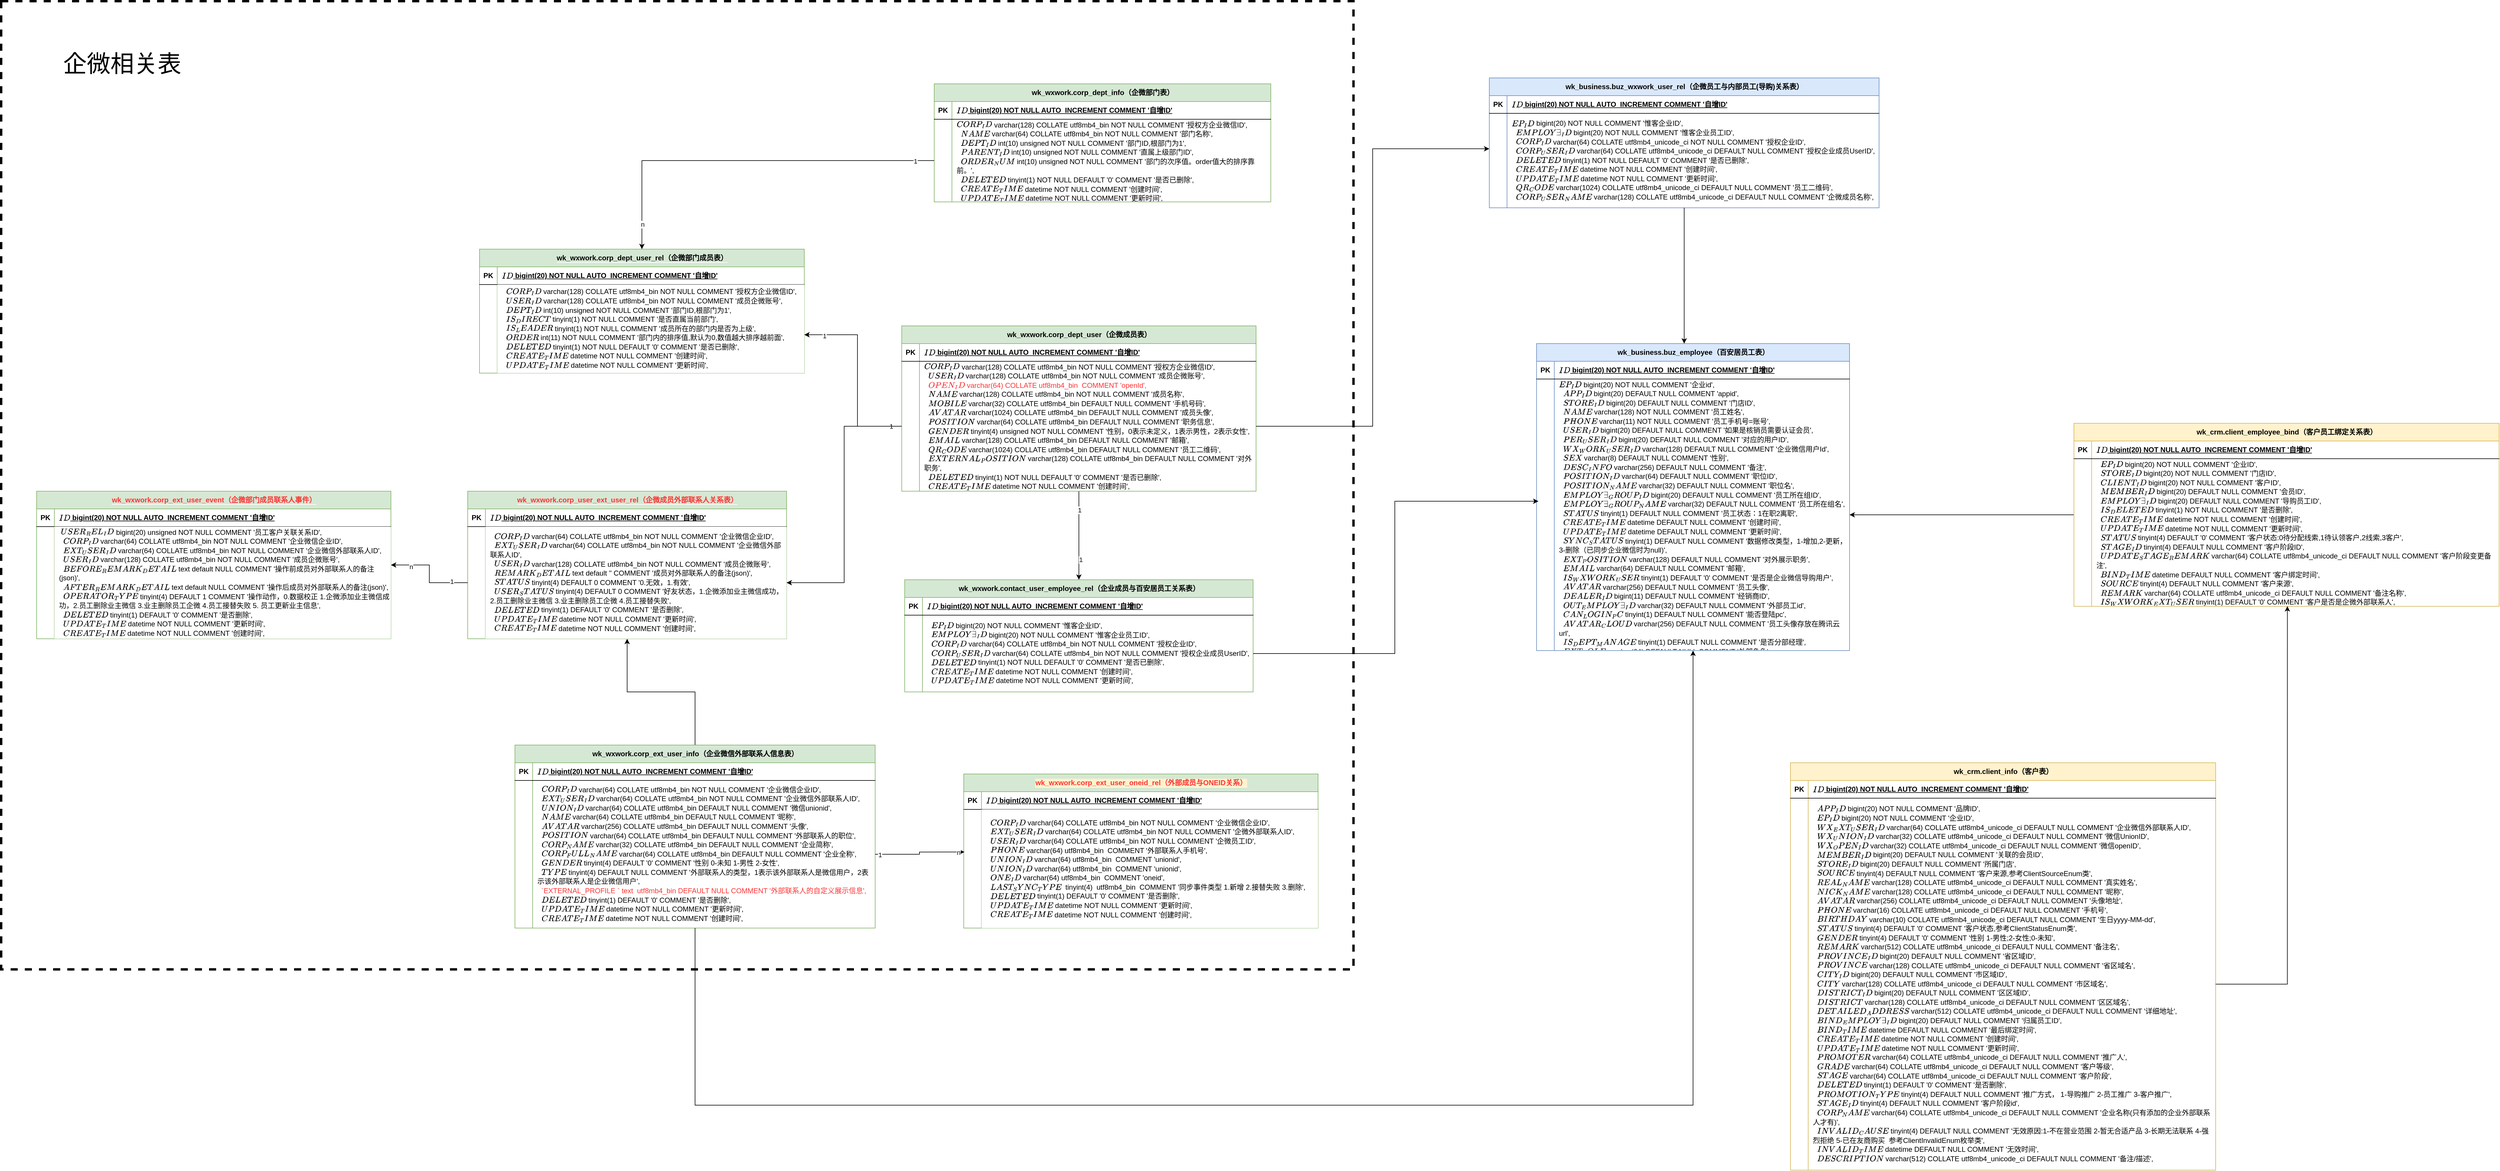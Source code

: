<mxfile version="21.2.9" type="github">
  <diagram name="第 1 页" id="qv_Yb1zar3xZYrGLwf0X">
    <mxGraphModel dx="5693" dy="2709" grid="1" gridSize="10" guides="1" tooltips="1" connect="1" arrows="1" fold="1" page="1" pageScale="1" pageWidth="827" pageHeight="1169" math="0" shadow="0">
      <root>
        <mxCell id="0" />
        <mxCell id="1" parent="0" />
        <mxCell id="UR0pzvNC2Nnck1Nr8wvm-196" value="" style="rounded=0;whiteSpace=wrap;html=1;dashed=1;strokeWidth=4;fillColor=none;" vertex="1" parent="1">
          <mxGeometry x="-2740" y="-510" width="2290" height="1640" as="geometry" />
        </mxCell>
        <mxCell id="UR0pzvNC2Nnck1Nr8wvm-96" value="wk_crm.client_info（客户表）" style="shape=table;startSize=30;container=1;collapsible=1;childLayout=tableLayout;fixedRows=1;rowLines=0;fontStyle=1;align=center;resizeLast=1;html=1;fillColor=#fff2cc;strokeColor=#d6b656;" vertex="1" parent="1">
          <mxGeometry x="290" y="780" width="720" height="690" as="geometry" />
        </mxCell>
        <mxCell id="UR0pzvNC2Nnck1Nr8wvm-97" value="" style="shape=tableRow;horizontal=0;startSize=0;swimlaneHead=0;swimlaneBody=0;fillColor=none;collapsible=0;dropTarget=0;points=[[0,0.5],[1,0.5]];portConstraint=eastwest;top=0;left=0;right=0;bottom=1;" vertex="1" parent="UR0pzvNC2Nnck1Nr8wvm-96">
          <mxGeometry y="30" width="720" height="30" as="geometry" />
        </mxCell>
        <mxCell id="UR0pzvNC2Nnck1Nr8wvm-98" value="PK" style="shape=partialRectangle;connectable=0;fillColor=none;top=0;left=0;bottom=0;right=0;fontStyle=1;overflow=hidden;whiteSpace=wrap;html=1;" vertex="1" parent="UR0pzvNC2Nnck1Nr8wvm-97">
          <mxGeometry width="30" height="30" as="geometry">
            <mxRectangle width="30" height="30" as="alternateBounds" />
          </mxGeometry>
        </mxCell>
        <mxCell id="UR0pzvNC2Nnck1Nr8wvm-99" value="`ID` bigint(20) NOT NULL AUTO_INCREMENT COMMENT &#39;自增ID&#39;" style="shape=partialRectangle;connectable=0;fillColor=none;top=0;left=0;bottom=0;right=0;align=left;spacingLeft=6;fontStyle=5;overflow=hidden;whiteSpace=wrap;html=1;" vertex="1" parent="UR0pzvNC2Nnck1Nr8wvm-97">
          <mxGeometry x="30" width="690" height="30" as="geometry">
            <mxRectangle width="690" height="30" as="alternateBounds" />
          </mxGeometry>
        </mxCell>
        <mxCell id="UR0pzvNC2Nnck1Nr8wvm-100" value="" style="shape=tableRow;horizontal=0;startSize=0;swimlaneHead=0;swimlaneBody=0;fillColor=none;collapsible=0;dropTarget=0;points=[[0,0.5],[1,0.5]];portConstraint=eastwest;top=0;left=0;right=0;bottom=0;" vertex="1" parent="UR0pzvNC2Nnck1Nr8wvm-96">
          <mxGeometry y="60" width="720" height="630" as="geometry" />
        </mxCell>
        <mxCell id="UR0pzvNC2Nnck1Nr8wvm-101" value="" style="shape=partialRectangle;connectable=0;fillColor=none;top=0;left=0;bottom=0;right=0;editable=1;overflow=hidden;whiteSpace=wrap;html=1;" vertex="1" parent="UR0pzvNC2Nnck1Nr8wvm-100">
          <mxGeometry width="30" height="630" as="geometry">
            <mxRectangle width="30" height="630" as="alternateBounds" />
          </mxGeometry>
        </mxCell>
        <mxCell id="UR0pzvNC2Nnck1Nr8wvm-102" value="&lt;div style=&quot;line-height: 130%;&quot;&gt;&lt;span style=&quot;background-color: initial;&quot;&gt;&amp;nbsp; `APP_ID` bigint(20) NOT NULL COMMENT &#39;品牌ID&#39;,&lt;/span&gt;&lt;br&gt;&lt;/div&gt;&lt;div style=&quot;line-height: 130%;&quot;&gt;&amp;nbsp; `EP_ID` bigint(20) NOT NULL COMMENT &#39;企业ID&#39;,&lt;/div&gt;&lt;div style=&quot;line-height: 130%;&quot;&gt;&amp;nbsp; `WX_EXT_USER_ID` varchar(64) COLLATE utf8mb4_unicode_ci DEFAULT NULL COMMENT &#39;企业微信外部联系人ID&#39;,&lt;/div&gt;&lt;div style=&quot;line-height: 130%;&quot;&gt;&amp;nbsp; `WX_UNION_ID` varchar(32) COLLATE utf8mb4_unicode_ci DEFAULT NULL COMMENT &#39;微信UnionID&#39;,&lt;/div&gt;&lt;div style=&quot;line-height: 130%;&quot;&gt;&amp;nbsp; `WX_OPEN_ID` varchar(32) COLLATE utf8mb4_unicode_ci DEFAULT NULL COMMENT &#39;微信openID&#39;,&lt;/div&gt;&lt;div style=&quot;line-height: 130%;&quot;&gt;&amp;nbsp; `MEMBER_ID` bigint(20) DEFAULT NULL COMMENT &#39;关联的会员ID&#39;,&lt;/div&gt;&lt;div style=&quot;line-height: 130%;&quot;&gt;&amp;nbsp; `STORE_ID` bigint(20) DEFAULT NULL COMMENT &#39;所属门店&#39;,&lt;/div&gt;&lt;div style=&quot;line-height: 130%;&quot;&gt;&amp;nbsp; `SOURCE` tinyint(4) DEFAULT NULL COMMENT &#39;客户来源,参考ClientSourceEnum类&#39;,&lt;/div&gt;&lt;div style=&quot;line-height: 130%;&quot;&gt;&amp;nbsp; `REAL_NAME` varchar(128) COLLATE utf8mb4_unicode_ci DEFAULT NULL COMMENT &#39;真实姓名&#39;,&lt;/div&gt;&lt;div style=&quot;line-height: 130%;&quot;&gt;&amp;nbsp; `NICK_NAME` varchar(128) COLLATE utf8mb4_unicode_ci DEFAULT NULL COMMENT &#39;昵称&#39;,&lt;/div&gt;&lt;div style=&quot;line-height: 130%;&quot;&gt;&amp;nbsp; `AVATAR` varchar(256) COLLATE utf8mb4_unicode_ci DEFAULT NULL COMMENT &#39;头像地址&#39;,&lt;/div&gt;&lt;div style=&quot;line-height: 130%;&quot;&gt;&amp;nbsp; `PHONE` varchar(16) COLLATE utf8mb4_unicode_ci DEFAULT NULL COMMENT &#39;手机号&#39;,&lt;/div&gt;&lt;div style=&quot;line-height: 130%;&quot;&gt;&amp;nbsp; `BIRTHDAY` varchar(10) COLLATE utf8mb4_unicode_ci DEFAULT NULL COMMENT &#39;生日yyyy-MM-dd&#39;,&lt;/div&gt;&lt;div style=&quot;line-height: 130%;&quot;&gt;&amp;nbsp; `STATUS` tinyint(4) DEFAULT &#39;0&#39; COMMENT &#39;客户状态,参考ClientStatusEnum类&#39;,&lt;/div&gt;&lt;div style=&quot;line-height: 130%;&quot;&gt;&amp;nbsp; `GENDER` tinyint(4) DEFAULT &#39;0&#39; COMMENT &#39;性别 1-男性;2-女性;0-未知&#39;,&lt;/div&gt;&lt;div style=&quot;line-height: 130%;&quot;&gt;&amp;nbsp; `REMARK` varchar(512) COLLATE utf8mb4_unicode_ci DEFAULT NULL COMMENT &#39;备注名&#39;,&lt;/div&gt;&lt;div style=&quot;line-height: 130%;&quot;&gt;&amp;nbsp; `PROVINCE_ID` bigint(20) DEFAULT NULL COMMENT &#39;省区域ID&#39;,&lt;/div&gt;&lt;div style=&quot;line-height: 130%;&quot;&gt;&amp;nbsp; `PROVINCE` varchar(128) COLLATE utf8mb4_unicode_ci DEFAULT NULL COMMENT &#39;省区域名&#39;,&lt;/div&gt;&lt;div style=&quot;line-height: 130%;&quot;&gt;&amp;nbsp; `CITY_ID` bigint(20) DEFAULT NULL COMMENT &#39;市区域ID&#39;,&lt;/div&gt;&lt;div style=&quot;line-height: 130%;&quot;&gt;&amp;nbsp; `CITY` varchar(128) COLLATE utf8mb4_unicode_ci DEFAULT NULL COMMENT &#39;市区域名&#39;,&lt;/div&gt;&lt;div style=&quot;line-height: 130%;&quot;&gt;&amp;nbsp; `DISTRICT_ID` bigint(20) DEFAULT NULL COMMENT &#39;区区域ID&#39;,&lt;/div&gt;&lt;div style=&quot;line-height: 130%;&quot;&gt;&amp;nbsp; `DISTRICT` varchar(128) COLLATE utf8mb4_unicode_ci DEFAULT NULL COMMENT &#39;区区域名&#39;,&lt;/div&gt;&lt;div style=&quot;line-height: 130%;&quot;&gt;&amp;nbsp; `DETAILED_ADDRESS` varchar(512) COLLATE utf8mb4_unicode_ci DEFAULT NULL COMMENT &#39;详细地址&#39;,&lt;/div&gt;&lt;div style=&quot;line-height: 130%;&quot;&gt;&amp;nbsp; `BIND_EMPLOYEE_ID` bigint(20) DEFAULT NULL COMMENT &#39;归属员工ID&#39;,&lt;/div&gt;&lt;div style=&quot;line-height: 130%;&quot;&gt;&amp;nbsp; `BIND_TIME` datetime DEFAULT NULL COMMENT &#39;最后绑定时间&#39;,&lt;/div&gt;&lt;div style=&quot;line-height: 130%;&quot;&gt;&amp;nbsp; `CREATE_TIME` datetime NOT NULL COMMENT &#39;创建时间&#39;,&lt;/div&gt;&lt;div style=&quot;line-height: 130%;&quot;&gt;&amp;nbsp; `UPDATE_TIME` datetime NOT NULL COMMENT &#39;更新时间&#39;,&lt;/div&gt;&lt;div style=&quot;line-height: 130%;&quot;&gt;&amp;nbsp; `PROMOTER` varchar(64) COLLATE utf8mb4_unicode_ci DEFAULT NULL COMMENT &#39;推广人&#39;,&lt;/div&gt;&lt;div style=&quot;line-height: 130%;&quot;&gt;&amp;nbsp; `GRADE` varchar(64) COLLATE utf8mb4_unicode_ci DEFAULT NULL COMMENT &#39;客户等级&#39;,&lt;/div&gt;&lt;div style=&quot;line-height: 130%;&quot;&gt;&amp;nbsp; `STAGE` varchar(64) COLLATE utf8mb4_unicode_ci DEFAULT NULL COMMENT &#39;客户阶段&#39;,&lt;/div&gt;&lt;div style=&quot;line-height: 130%;&quot;&gt;&amp;nbsp; `DELETED` tinyint(1) DEFAULT &#39;0&#39; COMMENT &#39;是否删除&#39;,&lt;/div&gt;&lt;div style=&quot;line-height: 130%;&quot;&gt;&amp;nbsp; `PROMOTION_TYPE` tinyint(4) DEFAULT NULL COMMENT &#39;推广方式， 1-导购推广 2-员工推广 3-客户推广&#39;,&lt;/div&gt;&lt;div style=&quot;line-height: 130%;&quot;&gt;&amp;nbsp; `STAGE_ID` tinyint(4) DEFAULT NULL COMMENT &#39;客户阶段id&#39;,&lt;/div&gt;&lt;div style=&quot;line-height: 130%;&quot;&gt;&amp;nbsp; `CORP_NAME` varchar(64) COLLATE utf8mb4_unicode_ci DEFAULT NULL COMMENT &#39;企业名称(只有添加的企业外部联系人才有)&#39;,&lt;/div&gt;&lt;div style=&quot;line-height: 130%;&quot;&gt;&amp;nbsp; `INVALID_CAUSE` tinyint(4) DEFAULT NULL COMMENT &#39;无效原因:1-不在营业范围 2-暂无合适产品 3-长期无法联系 4-强烈拒绝 5-已在友商购买&amp;nbsp; 参考ClientInvalidEnum枚举类&#39;,&lt;/div&gt;&lt;div style=&quot;line-height: 130%;&quot;&gt;&amp;nbsp; `INVALID_TIME` datetime DEFAULT NULL COMMENT &#39;无效时间&#39;,&lt;/div&gt;&lt;div style=&quot;line-height: 130%;&quot;&gt;&amp;nbsp; `DESCRIPTION` varchar(512) COLLATE utf8mb4_unicode_ci DEFAULT NULL COMMENT &#39;备注/描述&#39;,&lt;/div&gt;" style="shape=partialRectangle;connectable=0;fillColor=none;top=0;left=0;bottom=0;right=0;align=left;spacingLeft=6;overflow=hidden;whiteSpace=wrap;html=1;" vertex="1" parent="UR0pzvNC2Nnck1Nr8wvm-100">
          <mxGeometry x="30" width="690" height="630" as="geometry">
            <mxRectangle width="690" height="630" as="alternateBounds" />
          </mxGeometry>
        </mxCell>
        <mxCell id="UR0pzvNC2Nnck1Nr8wvm-197" style="edgeStyle=orthogonalEdgeStyle;rounded=0;orthogonalLoop=1;jettySize=auto;html=1;entryX=0.5;entryY=0;entryDx=0;entryDy=0;" edge="1" parent="1" source="UR0pzvNC2Nnck1Nr8wvm-109" target="UR0pzvNC2Nnck1Nr8wvm-158">
          <mxGeometry relative="1" as="geometry" />
        </mxCell>
        <mxCell id="UR0pzvNC2Nnck1Nr8wvm-198" value="1" style="edgeLabel;html=1;align=center;verticalAlign=middle;resizable=0;points=[];" vertex="1" connectable="0" parent="UR0pzvNC2Nnck1Nr8wvm-197">
          <mxGeometry x="-0.574" y="1" relative="1" as="geometry">
            <mxPoint as="offset" />
          </mxGeometry>
        </mxCell>
        <mxCell id="UR0pzvNC2Nnck1Nr8wvm-199" value="1" style="edgeLabel;html=1;align=center;verticalAlign=middle;resizable=0;points=[];" vertex="1" connectable="0" parent="UR0pzvNC2Nnck1Nr8wvm-197">
          <mxGeometry x="0.547" y="3" relative="1" as="geometry">
            <mxPoint as="offset" />
          </mxGeometry>
        </mxCell>
        <mxCell id="UR0pzvNC2Nnck1Nr8wvm-109" value="wk_wxwork.corp_dept_user（企微成员表）" style="shape=table;startSize=30;container=1;collapsible=1;childLayout=tableLayout;fixedRows=1;rowLines=0;fontStyle=1;align=center;resizeLast=1;html=1;fillColor=#d5e8d4;strokeColor=#82b366;" vertex="1" parent="1">
          <mxGeometry x="-1215" y="40" width="600" height="280" as="geometry" />
        </mxCell>
        <mxCell id="UR0pzvNC2Nnck1Nr8wvm-110" value="" style="shape=tableRow;horizontal=0;startSize=0;swimlaneHead=0;swimlaneBody=0;fillColor=none;collapsible=0;dropTarget=0;points=[[0,0.5],[1,0.5]];portConstraint=eastwest;top=0;left=0;right=0;bottom=1;" vertex="1" parent="UR0pzvNC2Nnck1Nr8wvm-109">
          <mxGeometry y="30" width="600" height="30" as="geometry" />
        </mxCell>
        <mxCell id="UR0pzvNC2Nnck1Nr8wvm-111" value="PK" style="shape=partialRectangle;connectable=0;fillColor=none;top=0;left=0;bottom=0;right=0;fontStyle=1;overflow=hidden;whiteSpace=wrap;html=1;" vertex="1" parent="UR0pzvNC2Nnck1Nr8wvm-110">
          <mxGeometry width="30" height="30" as="geometry">
            <mxRectangle width="30" height="30" as="alternateBounds" />
          </mxGeometry>
        </mxCell>
        <mxCell id="UR0pzvNC2Nnck1Nr8wvm-112" value="`ID` bigint(20) NOT NULL AUTO_INCREMENT COMMENT &#39;自增ID&#39;" style="shape=partialRectangle;connectable=0;fillColor=none;top=0;left=0;bottom=0;right=0;align=left;spacingLeft=6;fontStyle=5;overflow=hidden;whiteSpace=wrap;html=1;" vertex="1" parent="UR0pzvNC2Nnck1Nr8wvm-110">
          <mxGeometry x="30" width="570" height="30" as="geometry">
            <mxRectangle width="570" height="30" as="alternateBounds" />
          </mxGeometry>
        </mxCell>
        <mxCell id="UR0pzvNC2Nnck1Nr8wvm-113" value="" style="shape=tableRow;horizontal=0;startSize=0;swimlaneHead=0;swimlaneBody=0;fillColor=none;collapsible=0;dropTarget=0;points=[[0,0.5],[1,0.5]];portConstraint=eastwest;top=0;left=0;right=0;bottom=0;" vertex="1" parent="UR0pzvNC2Nnck1Nr8wvm-109">
          <mxGeometry y="60" width="600" height="220" as="geometry" />
        </mxCell>
        <mxCell id="UR0pzvNC2Nnck1Nr8wvm-114" value="" style="shape=partialRectangle;connectable=0;fillColor=none;top=0;left=0;bottom=0;right=0;editable=1;overflow=hidden;whiteSpace=wrap;html=1;" vertex="1" parent="UR0pzvNC2Nnck1Nr8wvm-113">
          <mxGeometry width="30" height="220" as="geometry">
            <mxRectangle width="30" height="220" as="alternateBounds" />
          </mxGeometry>
        </mxCell>
        <mxCell id="UR0pzvNC2Nnck1Nr8wvm-115" value="&lt;div style=&quot;line-height: 130%;&quot;&gt;&lt;div style=&quot;line-height: 130%;&quot;&gt;`CORP_ID` varchar(128) COLLATE utf8mb4_bin NOT NULL COMMENT &#39;授权方企业微信ID&#39;,&lt;/div&gt;&lt;div style=&quot;line-height: 130%;&quot;&gt;&amp;nbsp; `USER_ID` varchar(128) COLLATE utf8mb4_bin NOT NULL COMMENT &#39;成员企微账号&#39;,&lt;/div&gt;&lt;div style=&quot;line-height: 130%;&quot;&gt;&lt;font color=&quot;#ff3333&quot;&gt;&amp;nbsp; `OPEN_ID` varchar(64) COLLATE utf8mb4_bin&amp;nbsp; COMMENT &#39;openId&#39;,&lt;/font&gt;&lt;br&gt;&lt;/div&gt;&lt;div style=&quot;line-height: 130%;&quot;&gt;&amp;nbsp; `NAME` varchar(128) COLLATE utf8mb4_bin NOT NULL COMMENT &#39;成员名称&#39;,&lt;/div&gt;&lt;div style=&quot;line-height: 130%;&quot;&gt;&amp;nbsp; `MOBILE` varchar(32) COLLATE utf8mb4_bin DEFAULT NULL COMMENT &#39;手机号码&#39;,&lt;/div&gt;&lt;div style=&quot;line-height: 130%;&quot;&gt;&amp;nbsp; `AVATAR` varchar(1024) COLLATE utf8mb4_bin DEFAULT NULL COMMENT &#39;成员头像&#39;,&lt;/div&gt;&lt;div style=&quot;line-height: 130%;&quot;&gt;&amp;nbsp; `POSITION` varchar(64) COLLATE utf8mb4_bin DEFAULT NULL COMMENT &#39;职务信息&#39;,&lt;/div&gt;&lt;div style=&quot;line-height: 130%;&quot;&gt;&amp;nbsp; `GENDER` tinyint(4) unsigned NOT NULL COMMENT &#39;性别，0表示未定义，1表示男性，2表示女性&#39;,&lt;/div&gt;&lt;div style=&quot;line-height: 130%;&quot;&gt;&amp;nbsp; `EMAIL` varchar(128) COLLATE utf8mb4_bin DEFAULT NULL COMMENT &#39;邮箱&#39;,&lt;/div&gt;&lt;div style=&quot;line-height: 130%;&quot;&gt;&amp;nbsp; `QR_CODE` varchar(1024) COLLATE utf8mb4_bin DEFAULT NULL COMMENT &#39;员工二维码&#39;,&lt;/div&gt;&lt;div style=&quot;line-height: 130%;&quot;&gt;&amp;nbsp; `EXTERNAL_POSITION` varchar(128) COLLATE utf8mb4_bin DEFAULT NULL COMMENT &#39;对外职务&#39;,&lt;/div&gt;&lt;div style=&quot;line-height: 130%;&quot;&gt;&amp;nbsp; `DELETED` tinyint(1) NOT NULL DEFAULT &#39;0&#39; COMMENT &#39;是否已删除&#39;,&lt;/div&gt;&lt;div style=&quot;line-height: 130%;&quot;&gt;&amp;nbsp; `CREATE_TIME` datetime NOT NULL COMMENT &#39;创建时间&#39;,&lt;/div&gt;&lt;div style=&quot;line-height: 130%;&quot;&gt;&amp;nbsp; `UPDATE_TIME` datetime NOT NULL COMMENT &#39;更新时间&#39;,&lt;/div&gt;&lt;/div&gt;" style="shape=partialRectangle;connectable=0;fillColor=none;top=0;left=0;bottom=0;right=0;align=left;spacingLeft=6;overflow=hidden;whiteSpace=wrap;html=1;" vertex="1" parent="UR0pzvNC2Nnck1Nr8wvm-113">
          <mxGeometry x="30" width="570" height="220" as="geometry">
            <mxRectangle width="570" height="220" as="alternateBounds" />
          </mxGeometry>
        </mxCell>
        <mxCell id="UR0pzvNC2Nnck1Nr8wvm-116" value="wk_wxwork.corp_dept_info（企微部门表）" style="shape=table;startSize=30;container=1;collapsible=1;childLayout=tableLayout;fixedRows=1;rowLines=0;fontStyle=1;align=center;resizeLast=1;html=1;fillColor=#d5e8d4;strokeColor=#82b366;" vertex="1" parent="1">
          <mxGeometry x="-1160" y="-370" width="570" height="200" as="geometry" />
        </mxCell>
        <mxCell id="UR0pzvNC2Nnck1Nr8wvm-117" value="" style="shape=tableRow;horizontal=0;startSize=0;swimlaneHead=0;swimlaneBody=0;fillColor=none;collapsible=0;dropTarget=0;points=[[0,0.5],[1,0.5]];portConstraint=eastwest;top=0;left=0;right=0;bottom=1;" vertex="1" parent="UR0pzvNC2Nnck1Nr8wvm-116">
          <mxGeometry y="30" width="570" height="30" as="geometry" />
        </mxCell>
        <mxCell id="UR0pzvNC2Nnck1Nr8wvm-118" value="PK" style="shape=partialRectangle;connectable=0;fillColor=none;top=0;left=0;bottom=0;right=0;fontStyle=1;overflow=hidden;whiteSpace=wrap;html=1;" vertex="1" parent="UR0pzvNC2Nnck1Nr8wvm-117">
          <mxGeometry width="30" height="30" as="geometry">
            <mxRectangle width="30" height="30" as="alternateBounds" />
          </mxGeometry>
        </mxCell>
        <mxCell id="UR0pzvNC2Nnck1Nr8wvm-119" value="`ID` bigint(20) NOT NULL AUTO_INCREMENT COMMENT &#39;自增ID&#39;" style="shape=partialRectangle;connectable=0;fillColor=none;top=0;left=0;bottom=0;right=0;align=left;spacingLeft=6;fontStyle=5;overflow=hidden;whiteSpace=wrap;html=1;" vertex="1" parent="UR0pzvNC2Nnck1Nr8wvm-117">
          <mxGeometry x="30" width="540" height="30" as="geometry">
            <mxRectangle width="540" height="30" as="alternateBounds" />
          </mxGeometry>
        </mxCell>
        <mxCell id="UR0pzvNC2Nnck1Nr8wvm-120" value="" style="shape=tableRow;horizontal=0;startSize=0;swimlaneHead=0;swimlaneBody=0;fillColor=none;collapsible=0;dropTarget=0;points=[[0,0.5],[1,0.5]];portConstraint=eastwest;top=0;left=0;right=0;bottom=0;" vertex="1" parent="UR0pzvNC2Nnck1Nr8wvm-116">
          <mxGeometry y="60" width="570" height="140" as="geometry" />
        </mxCell>
        <mxCell id="UR0pzvNC2Nnck1Nr8wvm-121" value="" style="shape=partialRectangle;connectable=0;fillColor=none;top=0;left=0;bottom=0;right=0;editable=1;overflow=hidden;whiteSpace=wrap;html=1;" vertex="1" parent="UR0pzvNC2Nnck1Nr8wvm-120">
          <mxGeometry width="30" height="140" as="geometry">
            <mxRectangle width="30" height="140" as="alternateBounds" />
          </mxGeometry>
        </mxCell>
        <mxCell id="UR0pzvNC2Nnck1Nr8wvm-122" value="&lt;div style=&quot;line-height: 130%;&quot;&gt;&lt;div style=&quot;line-height: 130%;&quot;&gt;&lt;div style=&quot;line-height: 130%;&quot;&gt;`CORP_ID` varchar(128) COLLATE utf8mb4_bin NOT NULL COMMENT &#39;授权方企业微信ID&#39;,&lt;/div&gt;&lt;div style=&quot;line-height: 130%;&quot;&gt;&amp;nbsp; `NAME` varchar(64) COLLATE utf8mb4_bin NOT NULL COMMENT &#39;部门名称&#39;,&lt;/div&gt;&lt;div style=&quot;line-height: 130%;&quot;&gt;&amp;nbsp; `DEPT_ID` int(10) unsigned NOT NULL COMMENT &#39;部门ID,根部门为1&#39;,&lt;/div&gt;&lt;div style=&quot;line-height: 130%;&quot;&gt;&amp;nbsp; `PARENT_ID` int(10) unsigned NOT NULL COMMENT &#39;直属上级部门ID&#39;,&lt;/div&gt;&lt;div style=&quot;line-height: 130%;&quot;&gt;&amp;nbsp; `ORDER_NUM` int(10) unsigned NOT NULL COMMENT &#39;部门的次序值。order值大的排序靠前。&#39;,&lt;/div&gt;&lt;div style=&quot;line-height: 130%;&quot;&gt;&amp;nbsp; `DELETED` tinyint(1) NOT NULL DEFAULT &#39;0&#39; COMMENT &#39;是否已删除&#39;,&lt;/div&gt;&lt;div style=&quot;line-height: 130%;&quot;&gt;&amp;nbsp; `CREATE_TIME` datetime NOT NULL COMMENT &#39;创建时间&#39;,&lt;/div&gt;&lt;div style=&quot;line-height: 130%;&quot;&gt;&amp;nbsp; `UPDATE_TIME` datetime NOT NULL COMMENT &#39;更新时间&#39;,&lt;/div&gt;&lt;/div&gt;&lt;/div&gt;" style="shape=partialRectangle;connectable=0;fillColor=none;top=0;left=0;bottom=0;right=0;align=left;spacingLeft=6;overflow=hidden;whiteSpace=wrap;html=1;" vertex="1" parent="UR0pzvNC2Nnck1Nr8wvm-120">
          <mxGeometry x="30" width="540" height="140" as="geometry">
            <mxRectangle width="540" height="140" as="alternateBounds" />
          </mxGeometry>
        </mxCell>
        <mxCell id="UR0pzvNC2Nnck1Nr8wvm-123" value="&lt;span style=&quot;background-color: rgb(213, 232, 212);&quot;&gt;wk_wxwork.corp_dept_user_rel（企微部门成员表）&lt;/span&gt;" style="shape=table;startSize=30;container=1;collapsible=1;childLayout=tableLayout;fixedRows=1;rowLines=0;fontStyle=1;align=center;resizeLast=1;html=1;labelBackgroundColor=default;fillColor=#d5e8d4;strokeColor=#82b366;" vertex="1" parent="1">
          <mxGeometry x="-1930" y="-90" width="550" height="210" as="geometry" />
        </mxCell>
        <mxCell id="UR0pzvNC2Nnck1Nr8wvm-124" value="" style="shape=tableRow;horizontal=0;startSize=0;swimlaneHead=0;swimlaneBody=0;fillColor=none;collapsible=0;dropTarget=0;points=[[0,0.5],[1,0.5]];portConstraint=eastwest;top=0;left=0;right=0;bottom=1;" vertex="1" parent="UR0pzvNC2Nnck1Nr8wvm-123">
          <mxGeometry y="30" width="550" height="30" as="geometry" />
        </mxCell>
        <mxCell id="UR0pzvNC2Nnck1Nr8wvm-125" value="PK" style="shape=partialRectangle;connectable=0;fillColor=none;top=0;left=0;bottom=0;right=0;fontStyle=1;overflow=hidden;whiteSpace=wrap;html=1;" vertex="1" parent="UR0pzvNC2Nnck1Nr8wvm-124">
          <mxGeometry width="30" height="30" as="geometry">
            <mxRectangle width="30" height="30" as="alternateBounds" />
          </mxGeometry>
        </mxCell>
        <mxCell id="UR0pzvNC2Nnck1Nr8wvm-126" value="`ID` bigint(20) NOT NULL AUTO_INCREMENT COMMENT &#39;自增ID&#39;" style="shape=partialRectangle;connectable=0;fillColor=none;top=0;left=0;bottom=0;right=0;align=left;spacingLeft=6;fontStyle=5;overflow=hidden;whiteSpace=wrap;html=1;" vertex="1" parent="UR0pzvNC2Nnck1Nr8wvm-124">
          <mxGeometry x="30" width="520" height="30" as="geometry">
            <mxRectangle width="520" height="30" as="alternateBounds" />
          </mxGeometry>
        </mxCell>
        <mxCell id="UR0pzvNC2Nnck1Nr8wvm-127" value="" style="shape=tableRow;horizontal=0;startSize=0;swimlaneHead=0;swimlaneBody=0;fillColor=none;collapsible=0;dropTarget=0;points=[[0,0.5],[1,0.5]];portConstraint=eastwest;top=0;left=0;right=0;bottom=0;" vertex="1" parent="UR0pzvNC2Nnck1Nr8wvm-123">
          <mxGeometry y="60" width="550" height="150" as="geometry" />
        </mxCell>
        <mxCell id="UR0pzvNC2Nnck1Nr8wvm-128" value="" style="shape=partialRectangle;connectable=0;fillColor=none;top=0;left=0;bottom=0;right=0;editable=1;overflow=hidden;whiteSpace=wrap;html=1;" vertex="1" parent="UR0pzvNC2Nnck1Nr8wvm-127">
          <mxGeometry width="30" height="150" as="geometry">
            <mxRectangle width="30" height="150" as="alternateBounds" />
          </mxGeometry>
        </mxCell>
        <mxCell id="UR0pzvNC2Nnck1Nr8wvm-129" value="&lt;div style=&quot;line-height: 130%;&quot;&gt;&lt;div style=&quot;line-height: 130%;&quot;&gt;&lt;div style=&quot;line-height: 130%;&quot;&gt;&lt;div style=&quot;line-height: 130%;&quot;&gt;&amp;nbsp; `CORP_ID` varchar(128) COLLATE utf8mb4_bin NOT NULL COMMENT &#39;授权方企业微信ID&#39;,&lt;/div&gt;&lt;div style=&quot;line-height: 130%;&quot;&gt;&amp;nbsp; `USER_ID` varchar(128) COLLATE utf8mb4_bin NOT NULL COMMENT &#39;成员企微账号&#39;,&lt;/div&gt;&lt;div style=&quot;line-height: 130%;&quot;&gt;&amp;nbsp; `DEPT_ID` int(10) unsigned NOT NULL COMMENT &#39;部门ID,根部门为1&#39;,&lt;/div&gt;&lt;div style=&quot;line-height: 130%;&quot;&gt;&amp;nbsp; `IS_DIRECT` tinyint(1) NOT NULL COMMENT &#39;是否直属当前部门&#39;,&lt;/div&gt;&lt;div style=&quot;line-height: 130%;&quot;&gt;&amp;nbsp; `IS_LEADER` tinyint(1) NOT NULL COMMENT &#39;成员所在的部门内是否为上级&#39;,&lt;/div&gt;&lt;div style=&quot;line-height: 130%;&quot;&gt;&amp;nbsp; `ORDER` int(11) NOT NULL COMMENT &#39;部门内的排序值,默认为0,数值越大排序越前面&#39;,&lt;/div&gt;&lt;div style=&quot;line-height: 130%;&quot;&gt;&amp;nbsp; `DELETED` tinyint(1) NOT NULL DEFAULT &#39;0&#39; COMMENT &#39;是否已删除&#39;,&lt;/div&gt;&lt;div style=&quot;line-height: 130%;&quot;&gt;&amp;nbsp; `CREATE_TIME` datetime NOT NULL COMMENT &#39;创建时间&#39;,&lt;/div&gt;&lt;div style=&quot;line-height: 130%;&quot;&gt;&amp;nbsp; `UPDATE_TIME` datetime NOT NULL COMMENT &#39;更新时间&#39;,&lt;/div&gt;&lt;/div&gt;&lt;/div&gt;&lt;/div&gt;" style="shape=partialRectangle;connectable=0;fillColor=default;top=0;left=0;bottom=0;right=0;align=left;spacingLeft=6;overflow=hidden;whiteSpace=wrap;html=1;" vertex="1" parent="UR0pzvNC2Nnck1Nr8wvm-127">
          <mxGeometry x="30" width="520" height="150" as="geometry">
            <mxRectangle width="520" height="150" as="alternateBounds" />
          </mxGeometry>
        </mxCell>
        <mxCell id="UR0pzvNC2Nnck1Nr8wvm-130" value="wk_business.buz_employee（百安居员工表）" style="shape=table;startSize=30;container=1;collapsible=1;childLayout=tableLayout;fixedRows=1;rowLines=0;fontStyle=1;align=center;resizeLast=1;html=1;fillColor=#dae8fc;strokeColor=#6c8ebf;" vertex="1" parent="1">
          <mxGeometry x="-140" y="70" width="530" height="520" as="geometry" />
        </mxCell>
        <mxCell id="UR0pzvNC2Nnck1Nr8wvm-131" value="" style="shape=tableRow;horizontal=0;startSize=0;swimlaneHead=0;swimlaneBody=0;fillColor=none;collapsible=0;dropTarget=0;points=[[0,0.5],[1,0.5]];portConstraint=eastwest;top=0;left=0;right=0;bottom=1;" vertex="1" parent="UR0pzvNC2Nnck1Nr8wvm-130">
          <mxGeometry y="30" width="530" height="30" as="geometry" />
        </mxCell>
        <mxCell id="UR0pzvNC2Nnck1Nr8wvm-132" value="PK" style="shape=partialRectangle;connectable=0;fillColor=none;top=0;left=0;bottom=0;right=0;fontStyle=1;overflow=hidden;whiteSpace=wrap;html=1;" vertex="1" parent="UR0pzvNC2Nnck1Nr8wvm-131">
          <mxGeometry width="30" height="30" as="geometry">
            <mxRectangle width="30" height="30" as="alternateBounds" />
          </mxGeometry>
        </mxCell>
        <mxCell id="UR0pzvNC2Nnck1Nr8wvm-133" value="`ID` bigint(20) NOT NULL AUTO_INCREMENT COMMENT &#39;自增ID&#39;" style="shape=partialRectangle;connectable=0;fillColor=none;top=0;left=0;bottom=0;right=0;align=left;spacingLeft=6;fontStyle=5;overflow=hidden;whiteSpace=wrap;html=1;" vertex="1" parent="UR0pzvNC2Nnck1Nr8wvm-131">
          <mxGeometry x="30" width="500" height="30" as="geometry">
            <mxRectangle width="500" height="30" as="alternateBounds" />
          </mxGeometry>
        </mxCell>
        <mxCell id="UR0pzvNC2Nnck1Nr8wvm-134" value="" style="shape=tableRow;horizontal=0;startSize=0;swimlaneHead=0;swimlaneBody=0;fillColor=none;collapsible=0;dropTarget=0;points=[[0,0.5],[1,0.5]];portConstraint=eastwest;top=0;left=0;right=0;bottom=0;" vertex="1" parent="UR0pzvNC2Nnck1Nr8wvm-130">
          <mxGeometry y="60" width="530" height="460" as="geometry" />
        </mxCell>
        <mxCell id="UR0pzvNC2Nnck1Nr8wvm-135" value="" style="shape=partialRectangle;connectable=0;fillColor=none;top=0;left=0;bottom=0;right=0;editable=1;overflow=hidden;whiteSpace=wrap;html=1;" vertex="1" parent="UR0pzvNC2Nnck1Nr8wvm-134">
          <mxGeometry width="30" height="460" as="geometry">
            <mxRectangle width="30" height="460" as="alternateBounds" />
          </mxGeometry>
        </mxCell>
        <mxCell id="UR0pzvNC2Nnck1Nr8wvm-136" value="&lt;div style=&quot;line-height: 130%;&quot;&gt;&lt;div style=&quot;line-height: 130%;&quot;&gt;&lt;div style=&quot;line-height: 130%;&quot;&gt;&lt;div style=&quot;line-height: 130%;&quot;&gt;`EP_ID` bigint(20) NOT NULL COMMENT &#39;企业id&#39;,&lt;/div&gt;&lt;div style=&quot;line-height: 130%;&quot;&gt;&amp;nbsp; `APP_ID` bigint(20) DEFAULT NULL COMMENT &#39;appid&#39;,&lt;/div&gt;&lt;div style=&quot;line-height: 130%;&quot;&gt;&amp;nbsp; `STORE_ID` bigint(20) DEFAULT NULL COMMENT &#39;门店ID&#39;,&lt;/div&gt;&lt;div style=&quot;line-height: 130%;&quot;&gt;&amp;nbsp; `NAME` varchar(128) NOT NULL COMMENT &#39;员工姓名&#39;,&lt;/div&gt;&lt;div style=&quot;line-height: 130%;&quot;&gt;&amp;nbsp; `PHONE` varchar(11) NOT NULL COMMENT &#39;员工手机号=账号&#39;,&lt;/div&gt;&lt;div style=&quot;line-height: 130%;&quot;&gt;&amp;nbsp; `USER_ID` bigint(20) DEFAULT NULL COMMENT &#39;如果是核销员需要认证会员&#39;,&lt;/div&gt;&lt;div style=&quot;line-height: 130%;&quot;&gt;&amp;nbsp; `PER_USER_ID` bigint(20) DEFAULT NULL COMMENT &#39;对应的用户ID&#39;,&lt;/div&gt;&lt;div style=&quot;line-height: 130%;&quot;&gt;&amp;nbsp; `WX_WORK_USER_ID` varchar(128) DEFAULT NULL COMMENT &#39;企业微信用户Id&#39;,&lt;/div&gt;&lt;div style=&quot;line-height: 130%;&quot;&gt;&amp;nbsp; `SEX` varchar(8) DEFAULT NULL COMMENT &#39;性别&#39;,&lt;/div&gt;&lt;div style=&quot;line-height: 130%;&quot;&gt;&amp;nbsp; `DESC_INFO` varchar(256) DEFAULT NULL COMMENT &#39;备注&#39;,&lt;/div&gt;&lt;div style=&quot;line-height: 130%;&quot;&gt;&amp;nbsp; `POSITION_ID` varchar(64) DEFAULT NULL COMMENT &#39;职位ID&#39;,&lt;/div&gt;&lt;div style=&quot;line-height: 130%;&quot;&gt;&amp;nbsp; `POSITION_NAME` varchar(32) DEFAULT NULL COMMENT &#39;职位名&#39;,&lt;/div&gt;&lt;div style=&quot;line-height: 130%;&quot;&gt;&amp;nbsp; `EMPLOYEE_GROUP_ID` bigint(20) DEFAULT NULL COMMENT &#39;员工所在组ID&#39;,&lt;/div&gt;&lt;div style=&quot;line-height: 130%;&quot;&gt;&amp;nbsp; `EMPLOYEE_GROUP_NAME` varchar(32) DEFAULT NULL COMMENT &#39;员工所在组名&#39;,&lt;/div&gt;&lt;div style=&quot;line-height: 130%;&quot;&gt;&amp;nbsp; `STATUS` tinyint(1) DEFAULT NULL COMMENT &#39;员工状态：1在职2离职&#39;,&lt;/div&gt;&lt;div style=&quot;line-height: 130%;&quot;&gt;&amp;nbsp; `CREATE_TIME` datetime DEFAULT NULL COMMENT &#39;创建时间&#39;,&lt;/div&gt;&lt;div style=&quot;line-height: 130%;&quot;&gt;&amp;nbsp; `UPDATE_TIME` datetime DEFAULT NULL COMMENT &#39;更新时间&#39;,&lt;/div&gt;&lt;div style=&quot;line-height: 130%;&quot;&gt;&amp;nbsp; `SYNC_STATUS` tinyint(1) DEFAULT NULL COMMENT &#39;数据修改类型，1-增加,2-更新，3-删除（已同步企业微信时为null)&#39;,&lt;/div&gt;&lt;div style=&quot;line-height: 130%;&quot;&gt;&amp;nbsp; `EXT_POSITION` varchar(128) DEFAULT NULL COMMENT &#39;对外展示职务&#39;,&lt;/div&gt;&lt;div style=&quot;line-height: 130%;&quot;&gt;&amp;nbsp; `EMAIL` varchar(64) DEFAULT NULL COMMENT &#39;邮箱&#39;,&lt;/div&gt;&lt;div style=&quot;line-height: 130%;&quot;&gt;&amp;nbsp; `IS_WXWORK_USER` tinyint(1) DEFAULT &#39;0&#39; COMMENT &#39;是否是企业微信导购用户&#39;,&lt;/div&gt;&lt;div style=&quot;line-height: 130%;&quot;&gt;&amp;nbsp; `AVATAR` varchar(256) DEFAULT NULL COMMENT &#39;员工头像&#39;,&lt;/div&gt;&lt;div style=&quot;line-height: 130%;&quot;&gt;&amp;nbsp; `DEALER_ID` bigint(11) DEFAULT NULL COMMENT &#39;经销商ID&#39;,&lt;/div&gt;&lt;div style=&quot;line-height: 130%;&quot;&gt;&amp;nbsp; `OUT_EMPLOYEE_ID` varchar(32) DEFAULT NULL COMMENT &#39;外部员工id&#39;,&lt;/div&gt;&lt;div style=&quot;line-height: 130%;&quot;&gt;&amp;nbsp; `CAN_LOGIN_PC` tinyint(1) DEFAULT NULL COMMENT &#39;能否登陆pc&#39;,&lt;/div&gt;&lt;div style=&quot;line-height: 130%;&quot;&gt;&amp;nbsp; `AVATAR_CLOUD` varchar(256) DEFAULT NULL COMMENT &#39;员工头像存放在腾讯云url&#39;,&lt;/div&gt;&lt;div style=&quot;line-height: 130%;&quot;&gt;&amp;nbsp; `IS_DEPT_MANAGE` tinyint(1) DEFAULT NULL COMMENT &#39;是否分部经理&#39;,&lt;/div&gt;&lt;div style=&quot;line-height: 130%;&quot;&gt;&amp;nbsp; `EXT_ROLE` varchar(64) DEFAULT NULL COMMENT &#39;外部角色&#39;,&lt;/div&gt;&lt;/div&gt;&lt;/div&gt;&lt;/div&gt;" style="shape=partialRectangle;connectable=0;fillColor=none;top=0;left=0;bottom=0;right=0;align=left;spacingLeft=6;overflow=hidden;whiteSpace=wrap;html=1;" vertex="1" parent="UR0pzvNC2Nnck1Nr8wvm-134">
          <mxGeometry x="30" width="500" height="460" as="geometry">
            <mxRectangle width="500" height="460" as="alternateBounds" />
          </mxGeometry>
        </mxCell>
        <mxCell id="UR0pzvNC2Nnck1Nr8wvm-137" value="wk_business.buz_wxwork_user_rel（企微员工与内部员工(导购)关系表&lt;span style=&quot;background-color: initial;&quot;&gt;）&lt;/span&gt;" style="shape=table;startSize=30;container=1;collapsible=1;childLayout=tableLayout;fixedRows=1;rowLines=0;fontStyle=1;align=center;resizeLast=1;html=1;fillColor=#dae8fc;strokeColor=#6c8ebf;" vertex="1" parent="1">
          <mxGeometry x="-220" y="-380" width="660" height="220" as="geometry" />
        </mxCell>
        <mxCell id="UR0pzvNC2Nnck1Nr8wvm-138" value="" style="shape=tableRow;horizontal=0;startSize=0;swimlaneHead=0;swimlaneBody=0;fillColor=none;collapsible=0;dropTarget=0;points=[[0,0.5],[1,0.5]];portConstraint=eastwest;top=0;left=0;right=0;bottom=1;" vertex="1" parent="UR0pzvNC2Nnck1Nr8wvm-137">
          <mxGeometry y="30" width="660" height="30" as="geometry" />
        </mxCell>
        <mxCell id="UR0pzvNC2Nnck1Nr8wvm-139" value="PK" style="shape=partialRectangle;connectable=0;fillColor=none;top=0;left=0;bottom=0;right=0;fontStyle=1;overflow=hidden;whiteSpace=wrap;html=1;" vertex="1" parent="UR0pzvNC2Nnck1Nr8wvm-138">
          <mxGeometry width="30" height="30" as="geometry">
            <mxRectangle width="30" height="30" as="alternateBounds" />
          </mxGeometry>
        </mxCell>
        <mxCell id="UR0pzvNC2Nnck1Nr8wvm-140" value="`ID` bigint(20) NOT NULL AUTO_INCREMENT COMMENT &#39;自增ID&#39;" style="shape=partialRectangle;connectable=0;fillColor=none;top=0;left=0;bottom=0;right=0;align=left;spacingLeft=6;fontStyle=5;overflow=hidden;whiteSpace=wrap;html=1;" vertex="1" parent="UR0pzvNC2Nnck1Nr8wvm-138">
          <mxGeometry x="30" width="630" height="30" as="geometry">
            <mxRectangle width="630" height="30" as="alternateBounds" />
          </mxGeometry>
        </mxCell>
        <mxCell id="UR0pzvNC2Nnck1Nr8wvm-141" value="" style="shape=tableRow;horizontal=0;startSize=0;swimlaneHead=0;swimlaneBody=0;fillColor=none;collapsible=0;dropTarget=0;points=[[0,0.5],[1,0.5]];portConstraint=eastwest;top=0;left=0;right=0;bottom=0;" vertex="1" parent="UR0pzvNC2Nnck1Nr8wvm-137">
          <mxGeometry y="60" width="660" height="160" as="geometry" />
        </mxCell>
        <mxCell id="UR0pzvNC2Nnck1Nr8wvm-142" value="" style="shape=partialRectangle;connectable=0;fillColor=none;top=0;left=0;bottom=0;right=0;editable=1;overflow=hidden;whiteSpace=wrap;html=1;" vertex="1" parent="UR0pzvNC2Nnck1Nr8wvm-141">
          <mxGeometry width="30" height="160" as="geometry">
            <mxRectangle width="30" height="160" as="alternateBounds" />
          </mxGeometry>
        </mxCell>
        <mxCell id="UR0pzvNC2Nnck1Nr8wvm-143" value="&lt;div style=&quot;line-height: 130%;&quot;&gt;&lt;div style=&quot;line-height: 130%;&quot;&gt;&lt;div style=&quot;line-height: 130%;&quot;&gt;&lt;div style=&quot;line-height: 130%;&quot;&gt;`EP_ID` bigint(20) NOT NULL COMMENT &#39;惟客企业ID&#39;,&lt;/div&gt;&lt;div style=&quot;line-height: 130%;&quot;&gt;&amp;nbsp; `EMPLOYEE_ID` bigint(20) NOT NULL COMMENT &#39;惟客企业员工ID&#39;,&lt;/div&gt;&lt;div style=&quot;line-height: 130%;&quot;&gt;&amp;nbsp; `CORP_ID` varchar(64) COLLATE utf8mb4_unicode_ci NOT NULL COMMENT &#39;授权企业ID&#39;,&lt;/div&gt;&lt;div style=&quot;line-height: 130%;&quot;&gt;&amp;nbsp; `CORP_USER_ID` varchar(64) COLLATE utf8mb4_unicode_ci DEFAULT NULL COMMENT &#39;授权企业成员UserID&#39;,&lt;/div&gt;&lt;div style=&quot;line-height: 130%;&quot;&gt;&amp;nbsp; `DELETED` tinyint(1) NOT NULL DEFAULT &#39;0&#39; COMMENT &#39;是否已删除&#39;,&lt;/div&gt;&lt;div style=&quot;line-height: 130%;&quot;&gt;&amp;nbsp; `CREATE_TIME` datetime NOT NULL COMMENT &#39;创建时间&#39;,&lt;/div&gt;&lt;div style=&quot;line-height: 130%;&quot;&gt;&amp;nbsp; `UPDATE_TIME` datetime NOT NULL COMMENT &#39;更新时间&#39;,&lt;/div&gt;&lt;div style=&quot;line-height: 130%;&quot;&gt;&amp;nbsp; `QR_CODE` varchar(1024) COLLATE utf8mb4_unicode_ci DEFAULT NULL COMMENT &#39;员工二维码&#39;,&lt;/div&gt;&lt;div style=&quot;line-height: 130%;&quot;&gt;&amp;nbsp; `CORP_USER_NAME` varchar(128) COLLATE utf8mb4_unicode_ci DEFAULT NULL COMMENT &#39;企微成员名称&#39;,&lt;/div&gt;&lt;/div&gt;&lt;/div&gt;&lt;/div&gt;" style="shape=partialRectangle;connectable=0;fillColor=none;top=0;left=0;bottom=0;right=0;align=left;spacingLeft=6;overflow=hidden;whiteSpace=wrap;html=1;" vertex="1" parent="UR0pzvNC2Nnck1Nr8wvm-141">
          <mxGeometry x="30" width="630" height="160" as="geometry">
            <mxRectangle width="630" height="160" as="alternateBounds" />
          </mxGeometry>
        </mxCell>
        <mxCell id="UR0pzvNC2Nnck1Nr8wvm-202" style="edgeStyle=orthogonalEdgeStyle;rounded=0;orthogonalLoop=1;jettySize=auto;html=1;entryX=0.5;entryY=1;entryDx=0;entryDy=0;" edge="1" parent="1" source="UR0pzvNC2Nnck1Nr8wvm-144" target="UR0pzvNC2Nnck1Nr8wvm-179">
          <mxGeometry relative="1" as="geometry" />
        </mxCell>
        <mxCell id="UR0pzvNC2Nnck1Nr8wvm-144" value="wk_wxwork.corp_ext_user_info（企业微信外部联系人信息表&lt;span style=&quot;background-color: initial;&quot;&gt;）&lt;/span&gt;" style="shape=table;startSize=30;container=1;collapsible=1;childLayout=tableLayout;fixedRows=1;rowLines=0;fontStyle=1;align=center;resizeLast=1;html=1;fillColor=#d5e8d4;strokeColor=#82b366;" vertex="1" parent="1">
          <mxGeometry x="-1870" y="750" width="610" height="310" as="geometry" />
        </mxCell>
        <mxCell id="UR0pzvNC2Nnck1Nr8wvm-145" value="" style="shape=tableRow;horizontal=0;startSize=0;swimlaneHead=0;swimlaneBody=0;fillColor=none;collapsible=0;dropTarget=0;points=[[0,0.5],[1,0.5]];portConstraint=eastwest;top=0;left=0;right=0;bottom=1;" vertex="1" parent="UR0pzvNC2Nnck1Nr8wvm-144">
          <mxGeometry y="30" width="610" height="30" as="geometry" />
        </mxCell>
        <mxCell id="UR0pzvNC2Nnck1Nr8wvm-146" value="PK" style="shape=partialRectangle;connectable=0;fillColor=none;top=0;left=0;bottom=0;right=0;fontStyle=1;overflow=hidden;whiteSpace=wrap;html=1;" vertex="1" parent="UR0pzvNC2Nnck1Nr8wvm-145">
          <mxGeometry width="30" height="30" as="geometry">
            <mxRectangle width="30" height="30" as="alternateBounds" />
          </mxGeometry>
        </mxCell>
        <mxCell id="UR0pzvNC2Nnck1Nr8wvm-147" value="`ID` bigint(20) NOT NULL AUTO_INCREMENT COMMENT &#39;自增ID&#39;" style="shape=partialRectangle;connectable=0;fillColor=none;top=0;left=0;bottom=0;right=0;align=left;spacingLeft=6;fontStyle=5;overflow=hidden;whiteSpace=wrap;html=1;" vertex="1" parent="UR0pzvNC2Nnck1Nr8wvm-145">
          <mxGeometry x="30" width="580" height="30" as="geometry">
            <mxRectangle width="580" height="30" as="alternateBounds" />
          </mxGeometry>
        </mxCell>
        <mxCell id="UR0pzvNC2Nnck1Nr8wvm-148" value="" style="shape=tableRow;horizontal=0;startSize=0;swimlaneHead=0;swimlaneBody=0;fillColor=none;collapsible=0;dropTarget=0;points=[[0,0.5],[1,0.5]];portConstraint=eastwest;top=0;left=0;right=0;bottom=0;" vertex="1" parent="UR0pzvNC2Nnck1Nr8wvm-144">
          <mxGeometry y="60" width="610" height="250" as="geometry" />
        </mxCell>
        <mxCell id="UR0pzvNC2Nnck1Nr8wvm-149" value="" style="shape=partialRectangle;connectable=0;fillColor=none;top=0;left=0;bottom=0;right=0;editable=1;overflow=hidden;whiteSpace=wrap;html=1;" vertex="1" parent="UR0pzvNC2Nnck1Nr8wvm-148">
          <mxGeometry width="30" height="250" as="geometry">
            <mxRectangle width="30" height="250" as="alternateBounds" />
          </mxGeometry>
        </mxCell>
        <mxCell id="UR0pzvNC2Nnck1Nr8wvm-150" value="&lt;div style=&quot;line-height: 130%;&quot;&gt;&lt;div style=&quot;line-height: 130%;&quot;&gt;&lt;div style=&quot;line-height: 130%;&quot;&gt;&lt;div style=&quot;line-height: 130%;&quot;&gt;&lt;div style=&quot;line-height: 130%;&quot;&gt;&amp;nbsp; `CORP_ID` varchar(64) COLLATE utf8mb4_bin NOT NULL COMMENT &#39;企业微信企业ID&#39;,&lt;/div&gt;&lt;div style=&quot;line-height: 130%;&quot;&gt;&amp;nbsp; `EXT_USER_ID` varchar(64) COLLATE utf8mb4_bin NOT NULL COMMENT &#39;企业微信外部联系人ID&#39;,&lt;/div&gt;&lt;div style=&quot;line-height: 130%;&quot;&gt;&amp;nbsp; `UNION_ID` varchar(64) COLLATE utf8mb4_bin DEFAULT NULL COMMENT &#39;微信unionid&#39;,&lt;/div&gt;&lt;div style=&quot;line-height: 130%;&quot;&gt;&amp;nbsp; `NAME` varchar(64) COLLATE utf8mb4_bin DEFAULT NULL COMMENT &#39;昵称&#39;,&lt;/div&gt;&lt;div style=&quot;line-height: 130%;&quot;&gt;&amp;nbsp; `AVATAR` varchar(256) COLLATE utf8mb4_bin DEFAULT NULL COMMENT &#39;头像&#39;,&lt;/div&gt;&lt;div style=&quot;line-height: 130%;&quot;&gt;&amp;nbsp; `POSITION` varchar(64) COLLATE utf8mb4_bin DEFAULT NULL COMMENT &#39;外部联系人的职位&#39;,&lt;/div&gt;&lt;div style=&quot;line-height: 130%;&quot;&gt;&amp;nbsp; `CORP_NAME` varchar(32) COLLATE utf8mb4_bin DEFAULT NULL COMMENT &#39;企业简称&#39;,&lt;/div&gt;&lt;div style=&quot;line-height: 130%;&quot;&gt;&amp;nbsp; `CORP_FULL_NAME` varchar(64) COLLATE utf8mb4_bin DEFAULT NULL COMMENT &#39;企业全称&#39;,&lt;/div&gt;&lt;div style=&quot;line-height: 130%;&quot;&gt;&amp;nbsp; `GENDER` tinyint(4) DEFAULT &#39;0&#39; COMMENT &#39;性别 0-未知 1-男性 2-女性&#39;,&lt;/div&gt;&lt;div style=&quot;line-height: 130%;&quot;&gt;&amp;nbsp; `TYPE` tinyint(4) DEFAULT NULL COMMENT &#39;外部联系人的类型，1表示该外部联系人是微信用户，2表示该外部联系人是企业微信用户&#39;,&lt;/div&gt;&lt;div style=&quot;line-height: 130%;&quot;&gt;&lt;font color=&quot;#ff3333&quot;&gt;&amp;nbsp; `EXTERNAL_PROFILE&lt;span style=&quot;background-color: initial;&quot;&gt;&amp;nbsp;&lt;/span&gt;&lt;font style=&quot;background-color: initial;&quot;&gt;` text&amp;nbsp; utf8mb4_bin DEFAULT NULL COMMENT &#39;外部联系人的自定义展示信息&#39;,&lt;/font&gt;&lt;/font&gt;&lt;br&gt;&lt;/div&gt;&lt;div style=&quot;line-height: 130%;&quot;&gt;&amp;nbsp; `DELETED` tinyint(1) DEFAULT &#39;0&#39; COMMENT &#39;是否删除&#39;,&lt;/div&gt;&lt;div style=&quot;line-height: 130%;&quot;&gt;&amp;nbsp; `UPDATE_TIME` datetime NOT NULL COMMENT &#39;更新时间&#39;,&lt;/div&gt;&lt;div style=&quot;line-height: 130%;&quot;&gt;&amp;nbsp; `CREATE_TIME` datetime NOT NULL COMMENT &#39;创建时间&#39;,&lt;/div&gt;&lt;/div&gt;&lt;/div&gt;&lt;/div&gt;&lt;/div&gt;" style="shape=partialRectangle;connectable=0;fillColor=none;top=0;left=0;bottom=0;right=0;align=left;spacingLeft=6;overflow=hidden;whiteSpace=wrap;html=1;" vertex="1" parent="UR0pzvNC2Nnck1Nr8wvm-148">
          <mxGeometry x="30" width="580" height="250" as="geometry">
            <mxRectangle width="580" height="250" as="alternateBounds" />
          </mxGeometry>
        </mxCell>
        <mxCell id="UR0pzvNC2Nnck1Nr8wvm-158" value="wk_wxwork.contact_user_employee_rel（企业成员与百安居员工关系表&lt;span style=&quot;background-color: initial;&quot;&gt;）&lt;/span&gt;" style="shape=table;startSize=30;container=1;collapsible=1;childLayout=tableLayout;fixedRows=1;rowLines=0;fontStyle=1;align=center;resizeLast=1;html=1;fillColor=#d5e8d4;strokeColor=#82b366;" vertex="1" parent="1">
          <mxGeometry x="-1210" y="470" width="590" height="190" as="geometry" />
        </mxCell>
        <mxCell id="UR0pzvNC2Nnck1Nr8wvm-159" value="" style="shape=tableRow;horizontal=0;startSize=0;swimlaneHead=0;swimlaneBody=0;fillColor=none;collapsible=0;dropTarget=0;points=[[0,0.5],[1,0.5]];portConstraint=eastwest;top=0;left=0;right=0;bottom=1;" vertex="1" parent="UR0pzvNC2Nnck1Nr8wvm-158">
          <mxGeometry y="30" width="590" height="30" as="geometry" />
        </mxCell>
        <mxCell id="UR0pzvNC2Nnck1Nr8wvm-160" value="PK" style="shape=partialRectangle;connectable=0;fillColor=none;top=0;left=0;bottom=0;right=0;fontStyle=1;overflow=hidden;whiteSpace=wrap;html=1;" vertex="1" parent="UR0pzvNC2Nnck1Nr8wvm-159">
          <mxGeometry width="30" height="30" as="geometry">
            <mxRectangle width="30" height="30" as="alternateBounds" />
          </mxGeometry>
        </mxCell>
        <mxCell id="UR0pzvNC2Nnck1Nr8wvm-161" value="`ID` bigint(20) NOT NULL AUTO_INCREMENT COMMENT &#39;自增ID&#39;" style="shape=partialRectangle;connectable=0;fillColor=none;top=0;left=0;bottom=0;right=0;align=left;spacingLeft=6;fontStyle=5;overflow=hidden;whiteSpace=wrap;html=1;" vertex="1" parent="UR0pzvNC2Nnck1Nr8wvm-159">
          <mxGeometry x="30" width="560" height="30" as="geometry">
            <mxRectangle width="560" height="30" as="alternateBounds" />
          </mxGeometry>
        </mxCell>
        <mxCell id="UR0pzvNC2Nnck1Nr8wvm-162" value="" style="shape=tableRow;horizontal=0;startSize=0;swimlaneHead=0;swimlaneBody=0;fillColor=none;collapsible=0;dropTarget=0;points=[[0,0.5],[1,0.5]];portConstraint=eastwest;top=0;left=0;right=0;bottom=0;" vertex="1" parent="UR0pzvNC2Nnck1Nr8wvm-158">
          <mxGeometry y="60" width="590" height="130" as="geometry" />
        </mxCell>
        <mxCell id="UR0pzvNC2Nnck1Nr8wvm-163" value="" style="shape=partialRectangle;connectable=0;fillColor=none;top=0;left=0;bottom=0;right=0;editable=1;overflow=hidden;whiteSpace=wrap;html=1;" vertex="1" parent="UR0pzvNC2Nnck1Nr8wvm-162">
          <mxGeometry width="30" height="130" as="geometry">
            <mxRectangle width="30" height="130" as="alternateBounds" />
          </mxGeometry>
        </mxCell>
        <mxCell id="UR0pzvNC2Nnck1Nr8wvm-164" value="&lt;div style=&quot;line-height: 130%;&quot;&gt;&lt;div style=&quot;line-height: 130%;&quot;&gt;&lt;div style=&quot;line-height: 130%;&quot;&gt;&lt;div style=&quot;line-height: 130%;&quot;&gt;&lt;div style=&quot;line-height: 130%;&quot;&gt;&lt;div style=&quot;line-height: 130%;&quot;&gt;&amp;nbsp; `EP_ID` bigint(20) NOT NULL COMMENT &#39;惟客企业ID&#39;,&lt;/div&gt;&lt;div style=&quot;line-height: 130%;&quot;&gt;&amp;nbsp; `EMPLOYEE_ID` bigint(20) NOT NULL COMMENT &#39;惟客企业员工ID&#39;,&lt;/div&gt;&lt;div style=&quot;line-height: 130%;&quot;&gt;&amp;nbsp; `CORP_ID` varchar(64) COLLATE utf8mb4_bin NOT NULL COMMENT &#39;授权企业ID&#39;,&lt;/div&gt;&lt;div style=&quot;line-height: 130%;&quot;&gt;&amp;nbsp; `CORP_USER_ID` varchar(64) COLLATE utf8mb4_bin NOT NULL COMMENT &#39;授权企业成员UserID&#39;,&lt;/div&gt;&lt;div style=&quot;line-height: 130%;&quot;&gt;&amp;nbsp; `DELETED` tinyint(1) NOT NULL DEFAULT &#39;0&#39; COMMENT &#39;是否已删除&#39;,&lt;/div&gt;&lt;div style=&quot;line-height: 130%;&quot;&gt;&amp;nbsp; `CREATE_TIME` datetime NOT NULL COMMENT &#39;创建时间&#39;,&lt;/div&gt;&lt;div style=&quot;line-height: 130%;&quot;&gt;&amp;nbsp; `UPDATE_TIME` datetime NOT NULL COMMENT &#39;更新时间&#39;,&lt;/div&gt;&lt;/div&gt;&lt;/div&gt;&lt;/div&gt;&lt;/div&gt;&lt;/div&gt;" style="shape=partialRectangle;connectable=0;fillColor=none;top=0;left=0;bottom=0;right=0;align=left;spacingLeft=6;overflow=hidden;whiteSpace=wrap;html=1;" vertex="1" parent="UR0pzvNC2Nnck1Nr8wvm-162">
          <mxGeometry x="30" width="560" height="130" as="geometry">
            <mxRectangle width="560" height="130" as="alternateBounds" />
          </mxGeometry>
        </mxCell>
        <mxCell id="UR0pzvNC2Nnck1Nr8wvm-219" style="edgeStyle=orthogonalEdgeStyle;rounded=0;orthogonalLoop=1;jettySize=auto;html=1;entryX=1;entryY=0.5;entryDx=0;entryDy=0;" edge="1" parent="1" source="UR0pzvNC2Nnck1Nr8wvm-165" target="UR0pzvNC2Nnck1Nr8wvm-134">
          <mxGeometry relative="1" as="geometry" />
        </mxCell>
        <mxCell id="UR0pzvNC2Nnck1Nr8wvm-165" value="wk_crm.client_employee_bind（客户员工绑定关系表）" style="shape=table;startSize=30;container=1;collapsible=1;childLayout=tableLayout;fixedRows=1;rowLines=0;fontStyle=1;align=center;resizeLast=1;html=1;fillColor=#fff2cc;strokeColor=#d6b656;" vertex="1" parent="1">
          <mxGeometry x="770" y="205" width="720" height="310" as="geometry" />
        </mxCell>
        <mxCell id="UR0pzvNC2Nnck1Nr8wvm-166" value="" style="shape=tableRow;horizontal=0;startSize=0;swimlaneHead=0;swimlaneBody=0;fillColor=none;collapsible=0;dropTarget=0;points=[[0,0.5],[1,0.5]];portConstraint=eastwest;top=0;left=0;right=0;bottom=1;" vertex="1" parent="UR0pzvNC2Nnck1Nr8wvm-165">
          <mxGeometry y="30" width="720" height="30" as="geometry" />
        </mxCell>
        <mxCell id="UR0pzvNC2Nnck1Nr8wvm-167" value="PK" style="shape=partialRectangle;connectable=0;fillColor=none;top=0;left=0;bottom=0;right=0;fontStyle=1;overflow=hidden;whiteSpace=wrap;html=1;" vertex="1" parent="UR0pzvNC2Nnck1Nr8wvm-166">
          <mxGeometry width="30" height="30" as="geometry">
            <mxRectangle width="30" height="30" as="alternateBounds" />
          </mxGeometry>
        </mxCell>
        <mxCell id="UR0pzvNC2Nnck1Nr8wvm-168" value="`ID` bigint(20) NOT NULL AUTO_INCREMENT COMMENT &#39;自增ID&#39;" style="shape=partialRectangle;connectable=0;fillColor=none;top=0;left=0;bottom=0;right=0;align=left;spacingLeft=6;fontStyle=5;overflow=hidden;whiteSpace=wrap;html=1;" vertex="1" parent="UR0pzvNC2Nnck1Nr8wvm-166">
          <mxGeometry x="30" width="690" height="30" as="geometry">
            <mxRectangle width="690" height="30" as="alternateBounds" />
          </mxGeometry>
        </mxCell>
        <mxCell id="UR0pzvNC2Nnck1Nr8wvm-169" value="" style="shape=tableRow;horizontal=0;startSize=0;swimlaneHead=0;swimlaneBody=0;fillColor=none;collapsible=0;dropTarget=0;points=[[0,0.5],[1,0.5]];portConstraint=eastwest;top=0;left=0;right=0;bottom=0;" vertex="1" parent="UR0pzvNC2Nnck1Nr8wvm-165">
          <mxGeometry y="60" width="720" height="250" as="geometry" />
        </mxCell>
        <mxCell id="UR0pzvNC2Nnck1Nr8wvm-170" value="" style="shape=partialRectangle;connectable=0;fillColor=none;top=0;left=0;bottom=0;right=0;editable=1;overflow=hidden;whiteSpace=wrap;html=1;" vertex="1" parent="UR0pzvNC2Nnck1Nr8wvm-169">
          <mxGeometry width="30" height="250" as="geometry">
            <mxRectangle width="30" height="250" as="alternateBounds" />
          </mxGeometry>
        </mxCell>
        <mxCell id="UR0pzvNC2Nnck1Nr8wvm-171" value="&lt;div style=&quot;line-height: 130%;&quot;&gt;&lt;div style=&quot;line-height: 130%;&quot;&gt;&amp;nbsp; `EP_ID` bigint(20) NOT NULL COMMENT &#39;企业ID&#39;,&lt;/div&gt;&lt;div style=&quot;line-height: 130%;&quot;&gt;&amp;nbsp; `STORE_ID` bigint(20) NOT NULL COMMENT &#39;门店ID&#39;,&lt;/div&gt;&lt;div style=&quot;line-height: 130%;&quot;&gt;&amp;nbsp; `CLIENT_ID` bigint(20) NOT NULL COMMENT &#39;客户ID&#39;,&lt;/div&gt;&lt;div style=&quot;line-height: 130%;&quot;&gt;&amp;nbsp; `MEMBER_ID` bigint(20) DEFAULT NULL COMMENT &#39;会员ID&#39;,&lt;/div&gt;&lt;div style=&quot;line-height: 130%;&quot;&gt;&amp;nbsp; `EMPLOYEE_ID` bigint(20) DEFAULT NULL COMMENT &#39;导购员工ID&#39;,&lt;/div&gt;&lt;div style=&quot;line-height: 130%;&quot;&gt;&amp;nbsp; `IS_DELETED` tinyint(1) NOT NULL COMMENT &#39;是否删除&#39;,&lt;/div&gt;&lt;div style=&quot;line-height: 130%;&quot;&gt;&amp;nbsp; `CREATE_TIME` datetime NOT NULL COMMENT &#39;创建时间&#39;,&lt;/div&gt;&lt;div style=&quot;line-height: 130%;&quot;&gt;&amp;nbsp; `UPDATE_TIME` datetime NOT NULL COMMENT &#39;更新时间&#39;,&lt;/div&gt;&lt;div style=&quot;line-height: 130%;&quot;&gt;&amp;nbsp; `STATUS` tinyint(4) DEFAULT &#39;0&#39; COMMENT &#39;客户状态:0待分配线索,1待认领客户,2线索,3客户&#39;,&lt;/div&gt;&lt;div style=&quot;line-height: 130%;&quot;&gt;&amp;nbsp; `STAGE_ID` tinyint(4) DEFAULT NULL COMMENT &#39;客户阶段ID&#39;,&lt;/div&gt;&lt;div style=&quot;line-height: 130%;&quot;&gt;&amp;nbsp; `UPDATE_STAGE_REMARK` varchar(64) COLLATE utf8mb4_unicode_ci DEFAULT NULL COMMENT &#39;客户阶段变更备注&#39;,&lt;/div&gt;&lt;div style=&quot;line-height: 130%;&quot;&gt;&amp;nbsp; `BIND_TIME` datetime DEFAULT NULL COMMENT &#39;客户绑定时间&#39;,&lt;/div&gt;&lt;div style=&quot;line-height: 130%;&quot;&gt;&amp;nbsp; `SOURCE` tinyint(4) DEFAULT NULL COMMENT &#39;客户来源&#39;,&lt;/div&gt;&lt;div style=&quot;line-height: 130%;&quot;&gt;&amp;nbsp; `REMARK` varchar(64) COLLATE utf8mb4_unicode_ci DEFAULT NULL COMMENT &#39;备注名称&#39;,&lt;/div&gt;&lt;div style=&quot;line-height: 130%;&quot;&gt;&amp;nbsp; `IS_WXWORK_EXT_USER` tinyint(1) DEFAULT &#39;0&#39; COMMENT &#39;客户是否是企微外部联系人&#39;,&lt;/div&gt;&lt;/div&gt;" style="shape=partialRectangle;connectable=0;fillColor=none;top=0;left=0;bottom=0;right=0;align=left;spacingLeft=6;overflow=hidden;whiteSpace=wrap;html=1;" vertex="1" parent="UR0pzvNC2Nnck1Nr8wvm-169">
          <mxGeometry x="30" width="690" height="250" as="geometry">
            <mxRectangle width="690" height="250" as="alternateBounds" />
          </mxGeometry>
        </mxCell>
        <mxCell id="UR0pzvNC2Nnck1Nr8wvm-173" style="edgeStyle=orthogonalEdgeStyle;rounded=0;orthogonalLoop=1;jettySize=auto;html=1;entryX=0.5;entryY=0;entryDx=0;entryDy=0;" edge="1" parent="1" source="UR0pzvNC2Nnck1Nr8wvm-120" target="UR0pzvNC2Nnck1Nr8wvm-123">
          <mxGeometry relative="1" as="geometry" />
        </mxCell>
        <mxCell id="UR0pzvNC2Nnck1Nr8wvm-175" value="1" style="edgeLabel;html=1;align=center;verticalAlign=middle;resizable=0;points=[];" vertex="1" connectable="0" parent="UR0pzvNC2Nnck1Nr8wvm-173">
          <mxGeometry x="-0.9" y="1" relative="1" as="geometry">
            <mxPoint as="offset" />
          </mxGeometry>
        </mxCell>
        <mxCell id="UR0pzvNC2Nnck1Nr8wvm-176" value="n" style="edgeLabel;html=1;align=center;verticalAlign=middle;resizable=0;points=[];" vertex="1" connectable="0" parent="UR0pzvNC2Nnck1Nr8wvm-173">
          <mxGeometry x="0.871" y="1" relative="1" as="geometry">
            <mxPoint y="-1" as="offset" />
          </mxGeometry>
        </mxCell>
        <mxCell id="UR0pzvNC2Nnck1Nr8wvm-174" style="edgeStyle=orthogonalEdgeStyle;rounded=0;orthogonalLoop=1;jettySize=auto;html=1;" edge="1" parent="1" source="UR0pzvNC2Nnck1Nr8wvm-113" target="UR0pzvNC2Nnck1Nr8wvm-127">
          <mxGeometry relative="1" as="geometry">
            <Array as="points">
              <mxPoint x="-1290" y="210" />
              <mxPoint x="-1290" y="55" />
            </Array>
          </mxGeometry>
        </mxCell>
        <mxCell id="UR0pzvNC2Nnck1Nr8wvm-177" value="1" style="edgeLabel;html=1;align=center;verticalAlign=middle;resizable=0;points=[];" vertex="1" connectable="0" parent="UR0pzvNC2Nnck1Nr8wvm-174">
          <mxGeometry x="-0.888" relative="1" as="geometry">
            <mxPoint as="offset" />
          </mxGeometry>
        </mxCell>
        <mxCell id="UR0pzvNC2Nnck1Nr8wvm-178" value="1" style="edgeLabel;html=1;align=center;verticalAlign=middle;resizable=0;points=[];" vertex="1" connectable="0" parent="UR0pzvNC2Nnck1Nr8wvm-174">
          <mxGeometry x="0.787" y="2" relative="1" as="geometry">
            <mxPoint as="offset" />
          </mxGeometry>
        </mxCell>
        <mxCell id="UR0pzvNC2Nnck1Nr8wvm-179" value="&lt;span style=&quot;background-color: rgb(213, 232, 212);&quot;&gt;&lt;font color=&quot;#ff3333&quot;&gt;wk_wxwork.corp_user_ext_user_rel（企微成员外部联系人关系表）&lt;/font&gt;&lt;/span&gt;" style="shape=table;startSize=30;container=1;collapsible=1;childLayout=tableLayout;fixedRows=1;rowLines=0;fontStyle=1;align=center;resizeLast=1;html=1;labelBackgroundColor=default;fillColor=#d5e8d4;strokeColor=#82b366;" vertex="1" parent="1">
          <mxGeometry x="-1950" y="320" width="540" height="250" as="geometry" />
        </mxCell>
        <mxCell id="UR0pzvNC2Nnck1Nr8wvm-180" value="" style="shape=tableRow;horizontal=0;startSize=0;swimlaneHead=0;swimlaneBody=0;fillColor=none;collapsible=0;dropTarget=0;points=[[0,0.5],[1,0.5]];portConstraint=eastwest;top=0;left=0;right=0;bottom=1;" vertex="1" parent="UR0pzvNC2Nnck1Nr8wvm-179">
          <mxGeometry y="30" width="540" height="30" as="geometry" />
        </mxCell>
        <mxCell id="UR0pzvNC2Nnck1Nr8wvm-181" value="PK" style="shape=partialRectangle;connectable=0;fillColor=none;top=0;left=0;bottom=0;right=0;fontStyle=1;overflow=hidden;whiteSpace=wrap;html=1;" vertex="1" parent="UR0pzvNC2Nnck1Nr8wvm-180">
          <mxGeometry width="30" height="30" as="geometry">
            <mxRectangle width="30" height="30" as="alternateBounds" />
          </mxGeometry>
        </mxCell>
        <mxCell id="UR0pzvNC2Nnck1Nr8wvm-182" value="`ID` bigint(20) NOT NULL AUTO_INCREMENT COMMENT &#39;自增ID&#39;" style="shape=partialRectangle;connectable=0;fillColor=none;top=0;left=0;bottom=0;right=0;align=left;spacingLeft=6;fontStyle=5;overflow=hidden;whiteSpace=wrap;html=1;" vertex="1" parent="UR0pzvNC2Nnck1Nr8wvm-180">
          <mxGeometry x="30" width="510" height="30" as="geometry">
            <mxRectangle width="510" height="30" as="alternateBounds" />
          </mxGeometry>
        </mxCell>
        <mxCell id="UR0pzvNC2Nnck1Nr8wvm-183" value="" style="shape=tableRow;horizontal=0;startSize=0;swimlaneHead=0;swimlaneBody=0;fillColor=none;collapsible=0;dropTarget=0;points=[[0,0.5],[1,0.5]];portConstraint=eastwest;top=0;left=0;right=0;bottom=0;" vertex="1" parent="UR0pzvNC2Nnck1Nr8wvm-179">
          <mxGeometry y="60" width="540" height="190" as="geometry" />
        </mxCell>
        <mxCell id="UR0pzvNC2Nnck1Nr8wvm-184" value="" style="shape=partialRectangle;connectable=0;fillColor=none;top=0;left=0;bottom=0;right=0;editable=1;overflow=hidden;whiteSpace=wrap;html=1;" vertex="1" parent="UR0pzvNC2Nnck1Nr8wvm-183">
          <mxGeometry width="30" height="190" as="geometry">
            <mxRectangle width="30" height="190" as="alternateBounds" />
          </mxGeometry>
        </mxCell>
        <mxCell id="UR0pzvNC2Nnck1Nr8wvm-185" value="&lt;div style=&quot;line-height: 130%;&quot;&gt;&lt;div style=&quot;line-height: 130%;&quot;&gt;&lt;div style=&quot;line-height: 130%;&quot;&gt;&lt;div style=&quot;line-height: 130%;&quot;&gt;&lt;div style=&quot;line-height: 130%;&quot;&gt;&lt;div style=&quot;line-height: 130%;&quot;&gt;&lt;span style=&quot;background-color: initial;&quot;&gt;&amp;nbsp; `CORP_ID` varchar(64) COLLATE utf8mb4_bin NOT NULL COMMENT &#39;企业微信企业ID&#39;,&lt;/span&gt;&lt;br&gt;&lt;/div&gt;&lt;div style=&quot;line-height: 130%;&quot;&gt;&amp;nbsp; `EXT_USER_ID` varchar(64) COLLATE utf8mb4_bin NOT NULL COMMENT &#39;企业微信外部联系人ID&#39;,&lt;/div&gt;&lt;div style=&quot;line-height: 130%;&quot;&gt;&amp;nbsp; `USER_ID` varchar(128) COLLATE utf8mb4_bin NOT NULL COMMENT &#39;成员企微账号&#39;,&lt;/div&gt;&lt;div style=&quot;line-height: 130%;&quot;&gt;&amp;nbsp; `REMARK_DETAIL` text default &#39;&#39; COMMENT &#39;成员对外部联系人的备注(json)&#39;,&lt;/div&gt;&lt;div style=&quot;line-height: 130%;&quot;&gt;&amp;nbsp; `STATUS` tinyint(4) DEFAULT 0 COMMENT &#39;0.无效，1.有效&#39;,&lt;/div&gt;&lt;div style=&quot;line-height: 130%;&quot;&gt;&amp;nbsp; `USER_STATUS` tinyint(4) DEFAULT 0 COMMENT &#39;好友状态，1.企微添加业主微信成功，2.员工删除业主微信 3.业主删除员工企微 4.员工接替失败&#39;,&lt;/div&gt;&lt;div style=&quot;line-height: 130%;&quot;&gt;&amp;nbsp; `DELETED` tinyint(1) DEFAULT &#39;0&#39; COMMENT &#39;是否删除&#39;,&lt;/div&gt;&lt;div style=&quot;line-height: 130%;&quot;&gt;&amp;nbsp; `UPDATE_TIME` datetime NOT NULL COMMENT &#39;更新时间&#39;,&lt;/div&gt;&lt;div style=&quot;line-height: 130%;&quot;&gt;&amp;nbsp; `CREATE_TIME` datetime NOT NULL COMMENT &#39;创建时间&#39;,&lt;/div&gt;&lt;/div&gt;&lt;/div&gt;&lt;/div&gt;&lt;/div&gt;&lt;/div&gt;" style="shape=partialRectangle;connectable=0;fillColor=default;top=0;left=0;bottom=0;right=0;align=left;spacingLeft=6;overflow=hidden;whiteSpace=wrap;html=1;" vertex="1" parent="UR0pzvNC2Nnck1Nr8wvm-183">
          <mxGeometry x="30" width="510" height="190" as="geometry">
            <mxRectangle width="510" height="190" as="alternateBounds" />
          </mxGeometry>
        </mxCell>
        <mxCell id="UR0pzvNC2Nnck1Nr8wvm-208" style="edgeStyle=orthogonalEdgeStyle;rounded=0;orthogonalLoop=1;jettySize=auto;html=1;entryX=0.006;entryY=0.45;entryDx=0;entryDy=0;entryPerimeter=0;" edge="1" parent="1" source="UR0pzvNC2Nnck1Nr8wvm-162" target="UR0pzvNC2Nnck1Nr8wvm-134">
          <mxGeometry relative="1" as="geometry" />
        </mxCell>
        <mxCell id="UR0pzvNC2Nnck1Nr8wvm-209" style="edgeStyle=orthogonalEdgeStyle;rounded=0;orthogonalLoop=1;jettySize=auto;html=1;" edge="1" parent="1" source="UR0pzvNC2Nnck1Nr8wvm-113" target="UR0pzvNC2Nnck1Nr8wvm-183">
          <mxGeometry relative="1" as="geometry" />
        </mxCell>
        <mxCell id="UR0pzvNC2Nnck1Nr8wvm-211" style="edgeStyle=orthogonalEdgeStyle;rounded=0;orthogonalLoop=1;jettySize=auto;html=1;entryX=0;entryY=0.375;entryDx=0;entryDy=0;entryPerimeter=0;" edge="1" parent="1" source="UR0pzvNC2Nnck1Nr8wvm-113" target="UR0pzvNC2Nnck1Nr8wvm-141">
          <mxGeometry relative="1" as="geometry" />
        </mxCell>
        <mxCell id="UR0pzvNC2Nnck1Nr8wvm-212" style="edgeStyle=orthogonalEdgeStyle;rounded=0;orthogonalLoop=1;jettySize=auto;html=1;" edge="1" parent="1" source="UR0pzvNC2Nnck1Nr8wvm-141" target="UR0pzvNC2Nnck1Nr8wvm-130">
          <mxGeometry relative="1" as="geometry">
            <Array as="points">
              <mxPoint x="160" y="450" />
              <mxPoint x="160" y="450" />
            </Array>
          </mxGeometry>
        </mxCell>
        <mxCell id="UR0pzvNC2Nnck1Nr8wvm-213" value="&lt;font style=&quot;font-size: 40px;&quot;&gt;企微相关表&lt;/font&gt;" style="text;html=1;strokeColor=none;fillColor=none;align=center;verticalAlign=middle;whiteSpace=wrap;rounded=0;strokeWidth=4;fontSize=40;" vertex="1" parent="1">
          <mxGeometry x="-2640" y="-460" width="210" height="110" as="geometry" />
        </mxCell>
        <mxCell id="UR0pzvNC2Nnck1Nr8wvm-220" value="&lt;span style=&quot;background-color: rgb(213, 232, 212);&quot;&gt;&lt;font color=&quot;#ff3333&quot;&gt;wk_wxwork.corp_ext_user_event（企微部门成员联系人事件）&lt;/font&gt;&lt;/span&gt;" style="shape=table;startSize=30;container=1;collapsible=1;childLayout=tableLayout;fixedRows=1;rowLines=0;fontStyle=1;align=center;resizeLast=1;html=1;labelBackgroundColor=default;fillColor=#d5e8d4;strokeColor=#82b366;" vertex="1" parent="1">
          <mxGeometry x="-2680" y="320" width="600" height="250" as="geometry" />
        </mxCell>
        <mxCell id="UR0pzvNC2Nnck1Nr8wvm-221" value="" style="shape=tableRow;horizontal=0;startSize=0;swimlaneHead=0;swimlaneBody=0;fillColor=none;collapsible=0;dropTarget=0;points=[[0,0.5],[1,0.5]];portConstraint=eastwest;top=0;left=0;right=0;bottom=1;" vertex="1" parent="UR0pzvNC2Nnck1Nr8wvm-220">
          <mxGeometry y="30" width="600" height="30" as="geometry" />
        </mxCell>
        <mxCell id="UR0pzvNC2Nnck1Nr8wvm-222" value="PK" style="shape=partialRectangle;connectable=0;fillColor=none;top=0;left=0;bottom=0;right=0;fontStyle=1;overflow=hidden;whiteSpace=wrap;html=1;" vertex="1" parent="UR0pzvNC2Nnck1Nr8wvm-221">
          <mxGeometry width="30" height="30" as="geometry">
            <mxRectangle width="30" height="30" as="alternateBounds" />
          </mxGeometry>
        </mxCell>
        <mxCell id="UR0pzvNC2Nnck1Nr8wvm-223" value="`ID` bigint(20) NOT NULL AUTO_INCREMENT COMMENT &#39;自增ID&#39;" style="shape=partialRectangle;connectable=0;fillColor=none;top=0;left=0;bottom=0;right=0;align=left;spacingLeft=6;fontStyle=5;overflow=hidden;whiteSpace=wrap;html=1;" vertex="1" parent="UR0pzvNC2Nnck1Nr8wvm-221">
          <mxGeometry x="30" width="570" height="30" as="geometry">
            <mxRectangle width="570" height="30" as="alternateBounds" />
          </mxGeometry>
        </mxCell>
        <mxCell id="UR0pzvNC2Nnck1Nr8wvm-224" value="" style="shape=tableRow;horizontal=0;startSize=0;swimlaneHead=0;swimlaneBody=0;fillColor=none;collapsible=0;dropTarget=0;points=[[0,0.5],[1,0.5]];portConstraint=eastwest;top=0;left=0;right=0;bottom=0;" vertex="1" parent="UR0pzvNC2Nnck1Nr8wvm-220">
          <mxGeometry y="60" width="600" height="190" as="geometry" />
        </mxCell>
        <mxCell id="UR0pzvNC2Nnck1Nr8wvm-225" value="" style="shape=partialRectangle;connectable=0;fillColor=none;top=0;left=0;bottom=0;right=0;editable=1;overflow=hidden;whiteSpace=wrap;html=1;" vertex="1" parent="UR0pzvNC2Nnck1Nr8wvm-224">
          <mxGeometry width="30" height="190" as="geometry">
            <mxRectangle width="30" height="190" as="alternateBounds" />
          </mxGeometry>
        </mxCell>
        <mxCell id="UR0pzvNC2Nnck1Nr8wvm-226" value="&lt;div style=&quot;line-height: 130%;&quot;&gt;&lt;div style=&quot;line-height: 130%;&quot;&gt;&lt;div style=&quot;line-height: 130%;&quot;&gt;&lt;div style=&quot;line-height: 130%;&quot;&gt;&lt;div style=&quot;line-height: 130%;&quot;&gt;&lt;div style=&quot;line-height: 130%;&quot;&gt;&lt;div style=&quot;line-height: 130%;&quot;&gt;&amp;nbsp;`USER_REL_ID` bigint(20) unsigned NOT NULL COMMENT &#39;员工客户关联关系ID&#39;,&lt;/div&gt;&lt;div style=&quot;line-height: 130%;&quot;&gt;&amp;nbsp; `CORP_ID` varchar(64) COLLATE utf8mb4_bin NOT NULL COMMENT &#39;企业微信企业ID&#39;,&lt;/div&gt;&lt;div style=&quot;line-height: 130%;&quot;&gt;&amp;nbsp; `EXT_USER_ID` varchar(64) COLLATE utf8mb4_bin NOT NULL COMMENT &#39;企业微信外部联系人ID&#39;,&lt;/div&gt;&lt;div style=&quot;line-height: 130%;&quot;&gt;&amp;nbsp; `USER_ID` varchar(128) COLLATE utf8mb4_bin NOT NULL COMMENT &#39;成员企微账号&#39;,&lt;/div&gt;&lt;div style=&quot;line-height: 130%;&quot;&gt;&amp;nbsp; `BEFORE_REMARK_DETAIL` text default&amp;nbsp;NULL&lt;span style=&quot;background-color: initial;&quot;&gt;&amp;nbsp;COMMENT &#39;操作前成员对外部联系人的备注(json)&#39;,&lt;/span&gt;&lt;/div&gt;&lt;div style=&quot;line-height: 130%;&quot;&gt;&amp;nbsp; `AFTER_REMARK_DETAIL` text default&amp;nbsp;NULL&lt;span style=&quot;background-color: initial;&quot;&gt;&amp;nbsp;COMMENT &#39;操作后成员对外部联系人的备注(json)&#39;,&lt;/span&gt;&lt;/div&gt;&lt;div style=&quot;line-height: 130%;&quot;&gt;&amp;nbsp; `OPERATOR_TYPE` tinyint(4) DEFAULT 1 COMMENT &#39;操作动作，0.数据校正 1.企微添加业主微信成功，2.员工删除业主微信 3.业主删除员工企微 4.员工接替失败 5. 员工更新业主信息&#39;,&lt;/div&gt;&lt;div style=&quot;line-height: 130%;&quot;&gt;&amp;nbsp; `DELETED` tinyint(1) DEFAULT &#39;0&#39; COMMENT &#39;是否删除&#39;,&lt;/div&gt;&lt;div style=&quot;line-height: 130%;&quot;&gt;&amp;nbsp; `UPDATE_TIME` datetime NOT NULL COMMENT &#39;更新时间&#39;,&lt;/div&gt;&lt;div style=&quot;line-height: 130%;&quot;&gt;&amp;nbsp; `CREATE_TIME` datetime NOT NULL COMMENT &#39;创建时间&#39;,&lt;/div&gt;&lt;/div&gt;&lt;/div&gt;&lt;/div&gt;&lt;/div&gt;&lt;/div&gt;&lt;/div&gt;" style="shape=partialRectangle;connectable=0;fillColor=default;top=0;left=0;bottom=0;right=0;align=left;spacingLeft=6;overflow=hidden;whiteSpace=wrap;html=1;" vertex="1" parent="UR0pzvNC2Nnck1Nr8wvm-224">
          <mxGeometry x="30" width="570" height="190" as="geometry">
            <mxRectangle width="570" height="190" as="alternateBounds" />
          </mxGeometry>
        </mxCell>
        <mxCell id="UR0pzvNC2Nnck1Nr8wvm-227" style="edgeStyle=orthogonalEdgeStyle;rounded=0;orthogonalLoop=1;jettySize=auto;html=1;entryX=1;entryY=0.5;entryDx=0;entryDy=0;" edge="1" parent="1" source="UR0pzvNC2Nnck1Nr8wvm-183" target="UR0pzvNC2Nnck1Nr8wvm-220">
          <mxGeometry relative="1" as="geometry" />
        </mxCell>
        <mxCell id="UR0pzvNC2Nnck1Nr8wvm-228" value="1" style="edgeLabel;html=1;align=center;verticalAlign=middle;resizable=0;points=[];" vertex="1" connectable="0" parent="UR0pzvNC2Nnck1Nr8wvm-227">
          <mxGeometry x="-0.668" y="-2" relative="1" as="geometry">
            <mxPoint x="-1" as="offset" />
          </mxGeometry>
        </mxCell>
        <mxCell id="UR0pzvNC2Nnck1Nr8wvm-229" value="n" style="edgeLabel;html=1;align=center;verticalAlign=middle;resizable=0;points=[];" vertex="1" connectable="0" parent="UR0pzvNC2Nnck1Nr8wvm-227">
          <mxGeometry x="0.562" y="3" relative="1" as="geometry">
            <mxPoint x="-1" as="offset" />
          </mxGeometry>
        </mxCell>
        <mxCell id="UR0pzvNC2Nnck1Nr8wvm-230" value="&lt;font style=&quot;background-color: rgb(255, 242, 204);&quot; color=&quot;#ff3333&quot;&gt;wk_wxwork.corp_ext_user_oneid_rel（外部成员与ONEID关系）&lt;/font&gt;" style="shape=table;startSize=30;container=1;collapsible=1;childLayout=tableLayout;fixedRows=1;rowLines=0;fontStyle=1;align=center;resizeLast=1;html=1;labelBackgroundColor=default;fillColor=#d5e8d4;strokeColor=#82b366;" vertex="1" parent="1">
          <mxGeometry x="-1110" y="799" width="600" height="261.0" as="geometry" />
        </mxCell>
        <mxCell id="UR0pzvNC2Nnck1Nr8wvm-231" value="" style="shape=tableRow;horizontal=0;startSize=0;swimlaneHead=0;swimlaneBody=0;fillColor=none;collapsible=0;dropTarget=0;points=[[0,0.5],[1,0.5]];portConstraint=eastwest;top=0;left=0;right=0;bottom=1;" vertex="1" parent="UR0pzvNC2Nnck1Nr8wvm-230">
          <mxGeometry y="30" width="600" height="30" as="geometry" />
        </mxCell>
        <mxCell id="UR0pzvNC2Nnck1Nr8wvm-232" value="PK" style="shape=partialRectangle;connectable=0;fillColor=none;top=0;left=0;bottom=0;right=0;fontStyle=1;overflow=hidden;whiteSpace=wrap;html=1;" vertex="1" parent="UR0pzvNC2Nnck1Nr8wvm-231">
          <mxGeometry width="30" height="30" as="geometry">
            <mxRectangle width="30" height="30" as="alternateBounds" />
          </mxGeometry>
        </mxCell>
        <mxCell id="UR0pzvNC2Nnck1Nr8wvm-233" value="`ID` bigint(20) NOT NULL AUTO_INCREMENT COMMENT &#39;自增ID&#39;" style="shape=partialRectangle;connectable=0;fillColor=none;top=0;left=0;bottom=0;right=0;align=left;spacingLeft=6;fontStyle=5;overflow=hidden;whiteSpace=wrap;html=1;" vertex="1" parent="UR0pzvNC2Nnck1Nr8wvm-231">
          <mxGeometry x="30" width="570" height="30" as="geometry">
            <mxRectangle width="570" height="30" as="alternateBounds" />
          </mxGeometry>
        </mxCell>
        <mxCell id="UR0pzvNC2Nnck1Nr8wvm-234" value="" style="shape=tableRow;horizontal=0;startSize=0;swimlaneHead=0;swimlaneBody=0;fillColor=none;collapsible=0;dropTarget=0;points=[[0,0.5],[1,0.5]];portConstraint=eastwest;top=0;left=0;right=0;bottom=0;" vertex="1" parent="UR0pzvNC2Nnck1Nr8wvm-230">
          <mxGeometry y="60" width="600" height="201" as="geometry" />
        </mxCell>
        <mxCell id="UR0pzvNC2Nnck1Nr8wvm-235" value="" style="shape=partialRectangle;connectable=0;fillColor=none;top=0;left=0;bottom=0;right=0;editable=1;overflow=hidden;whiteSpace=wrap;html=1;" vertex="1" parent="UR0pzvNC2Nnck1Nr8wvm-234">
          <mxGeometry width="30" height="201" as="geometry">
            <mxRectangle width="30" height="201" as="alternateBounds" />
          </mxGeometry>
        </mxCell>
        <mxCell id="UR0pzvNC2Nnck1Nr8wvm-236" value="&lt;div style=&quot;line-height: 130%;&quot;&gt;&lt;div style=&quot;line-height: 130%;&quot;&gt;&lt;div style=&quot;line-height: 130%;&quot;&gt;&lt;div style=&quot;line-height: 130%;&quot;&gt;&lt;div style=&quot;line-height: 130%;&quot;&gt;&lt;div style=&quot;line-height: 130%;&quot;&gt;&lt;div style=&quot;line-height: 130%;&quot;&gt;&lt;div style=&quot;line-height: 130%;&quot;&gt;&amp;nbsp; `CORP_ID` varchar(64) COLLATE utf8mb4_bin NOT NULL COMMENT &#39;企业微信企业ID&#39;,&lt;/div&gt;&lt;div style=&quot;line-height: 130%;&quot;&gt;&amp;nbsp; `EXT_USER_ID` varchar(64) COLLATE utf8mb4_bin NOT NULL COMMENT &#39;企微外部联系人ID&#39;,&lt;/div&gt;&lt;div style=&quot;line-height: 130%;&quot;&gt;&amp;nbsp; `USER_ID` varchar(64) COLLATE utf8mb4_bin NOT NULL COMMENT &#39;企微员工ID&#39;,&lt;br&gt;&lt;/div&gt;&lt;div style=&quot;line-height: 130%;&quot;&gt;&amp;nbsp; `PHONE` varchar(64) utf8mb4_bin&amp;nbsp; COMMENT &#39;外部联系人手机号&#39;,&lt;/div&gt;&lt;div style=&quot;line-height: 130%;&quot;&gt;&amp;nbsp; `UNION_ID` varchar(64) utf8mb4_bin&amp;nbsp; COMMENT &#39;unionid&#39;,&lt;/div&gt;&lt;div style=&quot;line-height: 130%;&quot;&gt;&amp;nbsp; `UNION_ID` varchar(64) utf8mb4_bin&amp;nbsp; COMMENT &#39;unionid&#39;,&lt;br&gt;&lt;/div&gt;&lt;div style=&quot;line-height: 130%;&quot;&gt;&amp;nbsp; `ONE_ID` varchar(64) utf8mb4_bin&amp;nbsp; COMMENT &#39;oneid&#39;,&lt;/div&gt;&lt;div style=&quot;line-height: 130%;&quot;&gt;&amp;nbsp; `LAST_SYNC_TYPE`&amp;nbsp;&amp;nbsp;tinyint(4)&lt;span style=&quot;background-color: initial;&quot;&gt;&amp;nbsp;&lt;/span&gt;&lt;span style=&quot;background-color: initial;&quot;&gt;&amp;nbsp;utf8mb4_bin&amp;nbsp; COMMENT &#39;同步事件类型 1.新增 2.接替失败 3.删除&#39;,&amp;nbsp;&lt;/span&gt;&lt;/div&gt;&lt;div style=&quot;line-height: 130%;&quot;&gt;&amp;nbsp; `DELETED` tinyint(1) DEFAULT &#39;0&#39; COMMENT &#39;是否删除&#39;,&lt;/div&gt;&lt;div style=&quot;line-height: 130%;&quot;&gt;&amp;nbsp; `UPDATE_TIME` datetime NOT NULL COMMENT &#39;更新时间&#39;,&lt;/div&gt;&lt;div style=&quot;line-height: 130%;&quot;&gt;&amp;nbsp; `CREATE_TIME` datetime NOT NULL COMMENT &#39;创建时间&#39;,&lt;/div&gt;&lt;/div&gt;&lt;/div&gt;&lt;/div&gt;&lt;/div&gt;&lt;/div&gt;&lt;/div&gt;&lt;/div&gt;" style="shape=partialRectangle;connectable=0;fillColor=default;top=0;left=0;bottom=0;right=0;align=left;spacingLeft=6;overflow=hidden;whiteSpace=wrap;html=1;" vertex="1" parent="UR0pzvNC2Nnck1Nr8wvm-234">
          <mxGeometry x="30" width="570" height="201" as="geometry">
            <mxRectangle width="570" height="201" as="alternateBounds" />
          </mxGeometry>
        </mxCell>
        <mxCell id="UR0pzvNC2Nnck1Nr8wvm-238" style="edgeStyle=orthogonalEdgeStyle;rounded=0;orthogonalLoop=1;jettySize=auto;html=1;entryX=0.002;entryY=0.359;entryDx=0;entryDy=0;entryPerimeter=0;" edge="1" parent="1" source="UR0pzvNC2Nnck1Nr8wvm-148" target="UR0pzvNC2Nnck1Nr8wvm-234">
          <mxGeometry relative="1" as="geometry">
            <mxPoint x="-720" y="1370" as="targetPoint" />
          </mxGeometry>
        </mxCell>
        <mxCell id="UR0pzvNC2Nnck1Nr8wvm-239" value="1" style="edgeLabel;html=1;align=center;verticalAlign=middle;resizable=0;points=[];" vertex="1" connectable="0" parent="UR0pzvNC2Nnck1Nr8wvm-238">
          <mxGeometry x="-0.903" y="-1" relative="1" as="geometry">
            <mxPoint as="offset" />
          </mxGeometry>
        </mxCell>
        <mxCell id="UR0pzvNC2Nnck1Nr8wvm-240" value="n" style="edgeLabel;html=1;align=center;verticalAlign=middle;resizable=0;points=[];" vertex="1" connectable="0" parent="UR0pzvNC2Nnck1Nr8wvm-238">
          <mxGeometry x="0.875" y="-1" relative="1" as="geometry">
            <mxPoint x="-1" as="offset" />
          </mxGeometry>
        </mxCell>
        <mxCell id="UR0pzvNC2Nnck1Nr8wvm-241" style="edgeStyle=orthogonalEdgeStyle;rounded=0;orthogonalLoop=1;jettySize=auto;html=1;entryX=0.5;entryY=1;entryDx=0;entryDy=0;entryPerimeter=0;" edge="1" parent="1" source="UR0pzvNC2Nnck1Nr8wvm-148" target="UR0pzvNC2Nnck1Nr8wvm-134">
          <mxGeometry relative="1" as="geometry">
            <mxPoint x="-40" y="750" as="targetPoint" />
            <Array as="points">
              <mxPoint x="-1565" y="1360" />
              <mxPoint x="125" y="1360" />
            </Array>
          </mxGeometry>
        </mxCell>
        <mxCell id="UR0pzvNC2Nnck1Nr8wvm-243" style="edgeStyle=orthogonalEdgeStyle;rounded=0;orthogonalLoop=1;jettySize=auto;html=1;entryX=0.502;entryY=0.999;entryDx=0;entryDy=0;entryPerimeter=0;" edge="1" parent="1" source="UR0pzvNC2Nnck1Nr8wvm-100" target="UR0pzvNC2Nnck1Nr8wvm-169">
          <mxGeometry relative="1" as="geometry" />
        </mxCell>
      </root>
    </mxGraphModel>
  </diagram>
</mxfile>
